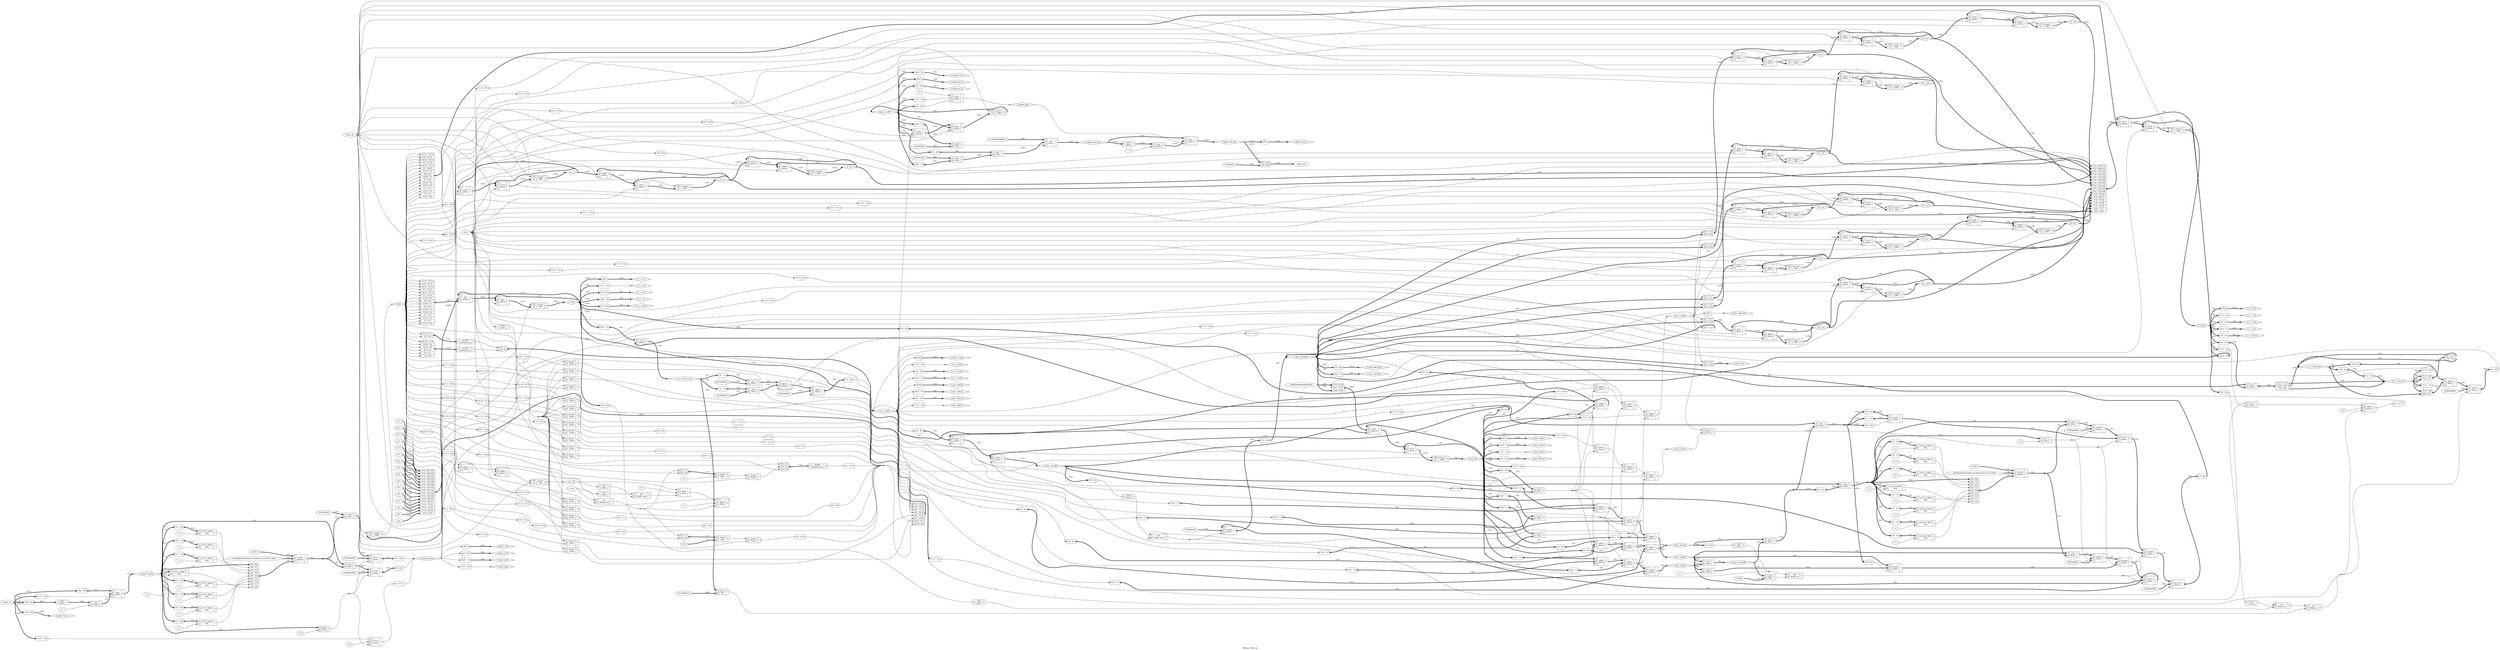 digraph "IIR6sos_18bit_fp" {
label="IIR6sos_18bit_fp";
rankdir="LR";
remincross=true;
n2 [ shape=octagon, label="audio_out", color="black", fontcolor="black" ];
n3 [ shape=octagon, label="audio_in", color="black", fontcolor="black" ];
n4 [ shape=octagon, label="b11", color="black", fontcolor="black" ];
n5 [ shape=octagon, label="b12", color="black", fontcolor="black" ];
n6 [ shape=octagon, label="b13", color="black", fontcolor="black" ];
n7 [ shape=octagon, label="a12", color="black", fontcolor="black" ];
n8 [ shape=octagon, label="a13", color="black", fontcolor="black" ];
n9 [ shape=octagon, label="b21", color="black", fontcolor="black" ];
n10 [ shape=octagon, label="b22", color="black", fontcolor="black" ];
n11 [ shape=octagon, label="b23", color="black", fontcolor="black" ];
n12 [ shape=octagon, label="a22", color="black", fontcolor="black" ];
n13 [ shape=octagon, label="a23", color="black", fontcolor="black" ];
n14 [ shape=octagon, label="b31", color="black", fontcolor="black" ];
n15 [ shape=octagon, label="b32", color="black", fontcolor="black" ];
n16 [ shape=octagon, label="b33", color="black", fontcolor="black" ];
n17 [ shape=octagon, label="a32", color="black", fontcolor="black" ];
n18 [ shape=octagon, label="a33", color="black", fontcolor="black" ];
n19 [ shape=octagon, label="gain", color="black", fontcolor="black" ];
n20 [ shape=octagon, label="state_clk", color="black", fontcolor="black" ];
n21 [ shape=octagon, label="lr_clk", color="black", fontcolor="black" ];
n22 [ shape=octagon, label="reset", color="black", fontcolor="black" ];
n23 [ shape=diamond, label="f_mac_new", color="black", fontcolor="black" ];
n24 [ shape=diamond, label="f_coeff_x_value", color="black", fontcolor="black" ];
n25 [ shape=diamond, label="f_coeff", color="black", fontcolor="black" ];
n26 [ shape=diamond, label="f_mac_old", color="black", fontcolor="black" ];
n27 [ shape=diamond, label="f_value", color="black", fontcolor="black" ];
n28 [ shape=diamond, label="x1_n", color="black", fontcolor="black" ];
n29 [ shape=diamond, label="x2_n", color="black", fontcolor="black" ];
n30 [ shape=diamond, label="x3_n", color="black", fontcolor="black" ];
n31 [ shape=diamond, label="x1_n1", color="black", fontcolor="black" ];
n32 [ shape=diamond, label="x1_n2", color="black", fontcolor="black" ];
n33 [ shape=diamond, label="x2_n1", color="black", fontcolor="black" ];
n34 [ shape=diamond, label="x2_n2", color="black", fontcolor="black" ];
n35 [ shape=diamond, label="x3_n1", color="black", fontcolor="black" ];
n36 [ shape=diamond, label="x3_n2", color="black", fontcolor="black" ];
n37 [ shape=diamond, label="f1_y_n1", color="black", fontcolor="black" ];
n38 [ shape=diamond, label="f1_y_n2", color="black", fontcolor="black" ];
n39 [ shape=diamond, label="f2_y_n1", color="black", fontcolor="black" ];
n40 [ shape=diamond, label="f2_y_n2", color="black", fontcolor="black" ];
n41 [ shape=diamond, label="f3_y_n1", color="black", fontcolor="black" ];
n42 [ shape=diamond, label="f3_y_n2", color="black", fontcolor="black" ];
n43 [ shape=diamond, label="audio_out_int", color="black", fontcolor="black" ];
n44 [ shape=diamond, label="audio_out_FP", color="black", fontcolor="black" ];
n45 [ shape=diamond, label="audio_in_FP", color="black", fontcolor="black" ];
n46 [ shape=diamond, label="f_c_x_v.f2", color="black", fontcolor="black" ];
n47 [ shape=diamond, label="last_clk", color="black", fontcolor="black" ];
n77 [ shape=diamond, label="f_c_x_v.fout", color="black", fontcolor="black" ];
n81 [ shape=diamond, label="f_c_x_v.sout", color="black", fontcolor="black" ];
n83 [ shape=diamond, label="f_c_x_v.mout", color="black", fontcolor="black" ];
n85 [ shape=diamond, label="f_c_x_v.eout", color="black", fontcolor="black" ];
n87 [ shape=diamond, label="f_c_x_v.s1", color="black", fontcolor="black" ];
n89 [ shape=diamond, label="f_c_x_v.s2", color="black", fontcolor="black" ];
n91 [ shape=diamond, label="f_c_x_v.m1", color="black", fontcolor="black" ];
n93 [ shape=diamond, label="f_c_x_v.m2", color="black", fontcolor="black" ];
n95 [ shape=diamond, label="f_c_x_v.e1", color="black", fontcolor="black" ];
n97 [ shape=diamond, label="f_c_x_v.e2", color="black", fontcolor="black" ];
n99 [ shape=diamond, label="f_c_x_v.sum_e1_e2", color="black", fontcolor="black" ];
n101 [ shape=diamond, label="f_c_x_v.mult_out", color="black", fontcolor="black" ];
n145 [ shape=diamond, label="f_c_x_v.mm.b", color="black", fontcolor="black" ];
n147 [ shape=diamond, label="f_c_x_v.mm.a", color="black", fontcolor="black" ];
n150 [ shape=diamond, label="f_input.mout", color="black", fontcolor="black" ];
n151 [ shape=diamond, label="f_input.eout", color="black", fontcolor="black" ];
n154 [ shape=diamond, label="f_mac_add.f1", color="black", fontcolor="black" ];
n155 [ shape=diamond, label="f_input.int_in", color="black", fontcolor="black" ];
n157 [ shape=diamond, label="f_output.abs_int", color="black", fontcolor="black" ];
n158 [ shape=diamond, label="f_input.fp_out", color="black", fontcolor="black" ];
n159 [ shape=diamond, label="f_input.abs_int", color="black", fontcolor="black" ];
n160 [ shape=diamond, label="f_input.sign", color="black", fontcolor="black" ];
n163 [ shape=diamond, label="state", color="black", fontcolor="black" ];
n180 [ shape=diamond, label="f_mac_add.ss", color="black", fontcolor="black" ];
n189 [ shape=diamond, label="f_mac_add.f2", color="black", fontcolor="black" ];
n190 [ shape=diamond, label="f_c_x_v.mm.out", color="black", fontcolor="black" ];
n191 [ shape=diamond, label="f_mac_add.fout", color="black", fontcolor="black" ];
n192 [ shape=diamond, label="f_mac_add.sb", color="black", fontcolor="black" ];
n193 [ shape=diamond, label="f_mac_add.mb", color="black", fontcolor="black" ];
n195 [ shape=diamond, label="f_mac_add.e2", color="black", fontcolor="black" ];
n196 [ shape=diamond, label="f_mac_add.e1", color="black", fontcolor="black" ];
n197 [ shape=diamond, label="f_mac_add.m2", color="black", fontcolor="black" ];
n198 [ shape=diamond, label="f_mac_add.sout", color="black", fontcolor="black" ];
n199 [ shape=diamond, label="f_mac_add.mout", color="black", fontcolor="black" ];
n200 [ shape=diamond, label="f_mac_add.eout", color="black", fontcolor="black" ];
n201 [ shape=diamond, label="f_mac_add.s1", color="black", fontcolor="black" ];
n202 [ shape=diamond, label="f_mac_add.s2", color="black", fontcolor="black" ];
n203 [ shape=diamond, label="f_mac_add.m1", color="black", fontcolor="black" ];
n206 [ shape=diamond, label="f_mac_add.eb", color="black", fontcolor="black" ];
n207 [ shape=diamond, label="f_mac_add.ediff", color="black", fontcolor="black" ];
n208 [ shape=diamond, label="f_mac_add.ms", color="black", fontcolor="black" ];
n209 [ shape=diamond, label="f_mac_add.es", color="black", fontcolor="black" ];
n211 [ shape=diamond, label="f_output.sign", color="black", fontcolor="black" ];
n212 [ shape=diamond, label="f_c_x_v.f1", color="black", fontcolor="black" ];
n213 [ shape=diamond, label="f_output.int_out", color="black", fontcolor="black" ];
n214 [ shape=diamond, label="f_output.fp_in", color="black", fontcolor="black" ];
n215 [ shape=diamond, label="f_output.m_in", color="black", fontcolor="black" ];
n216 [ shape=diamond, label="f_output.e_in", color="black", fontcolor="black" ];
c232 [ shape=record, label="{{<p229> A|<p230> B}|$1659\n$and|{<p231> Y}}" ];
x0 [ shape=record, style=rounded, label="<s0> 3:3 - 0:0 " ];
x0:e -> c232:p230:w [arrowhead=odiamond, arrowtail=odiamond, dir=both, color="black", label=""];
c233 [ shape=record, label="{{<p229> A|<p230> B}|$3\n$logic_and|{<p231> Y}}" ];
c234 [ shape=record, label="{{<p229> A}|$4\n$not|{<p231> Y}}" ];
c235 [ shape=record, label="{{<p229> A}|$5\n$not|{<p231> Y}}" ];
c236 [ shape=record, label="{{<p229> A|<p230> B}|$6\n$logic_and|{<p231> Y}}" ];
c237 [ shape=record, label="{{<p229> A}|$1661\n$not|{<p231> Y}}" ];
c238 [ shape=record, label="{{<p229> A|<p230> B}|$1663\n$and|{<p231> Y}}" ];
x1 [ shape=record, style=rounded, label="<s0> 5:5 - 0:0 " ];
x1:e -> c238:p230:w [arrowhead=odiamond, arrowtail=odiamond, dir=both, color="black", label=""];
c240 [ shape=record, label="{{<p229> A|<p230> B|<p239> S}|$926\n$mux|{<p231> Y}}" ];
x2 [ shape=record, style=rounded, label="<s0> 17:17 - 0:0 " ];
x2:e -> c240:p230:w [arrowhead=odiamond, arrowtail=odiamond, dir=both, color="black", label=""];
c241 [ shape=record, label="{{<p229> A|<p230> B|<p239> S}|$63\n$pmux|{<p231> Y}}" ];
x3 [ shape=record, style=rounded, label="<s15> 17:0 - 287:270 |<s14> 17:0 - 269:252 |<s13> 17:0 - 251:234 |<s12> 17:0 - 233:216 |<s11> 17:0 - 215:198 |<s10> 17:0 - 197:180 |<s9> 17:0 - 179:162 |<s8> 17:0 - 161:144 |<s7> 17:0 - 143:126 |<s6> 17:0 - 125:108 |<s5> 17:0 - 107:90 |<s4> 17:0 - 89:72 |<s3> 17:0 - 71:54 |<s2> 17:0 - 53:36 |<s1> 17:0 - 35:18 |<s0> 17:0 - 17:0 " ];
x3:e -> c241:p230:w [arrowhead=odiamond, arrowtail=odiamond, dir=both, color="black", style="setlinewidth(3)", label="<288>"];
x4 [ shape=record, style=rounded, label="<s15> 11:11 - 15:15 |<s14> 6:6 - 14:14 |<s13> 16:16 - 13:13 |<s12> 3:3 - 12:12 |<s11> 14:14 - 11:11 |<s10> 2:2 - 10:10 |<s9> 13:13 - 9:9 |<s8> 8:8 - 8:8 |<s7> 18:18 - 7:7 |<s6> 5:5 - 6:6 |<s5> 10:10 - 5:5 |<s4> 19:19 - 4:4 |<s3> 1:1 - 3:3 |<s2> 12:12 - 2:2 |<s1> 7:7 - 1:1 |<s0> 17:17 - 0:0 " ];
x4:e -> c241:p239:w [arrowhead=odiamond, arrowtail=odiamond, dir=both, color="black", style="setlinewidth(3)", label="<16>"];
c242 [ shape=record, label="{{<p229> A|<p230> B|<p239> S}|$83\n$mux|{<p231> Y}}" ];
v6 [ label="18'000000000000000000" ];
c243 [ shape=record, label="{{<p229> A|<p230> B|<p239> S}|$93\n$pmux|{<p231> Y}}" ];
x5 [ shape=record, style=rounded, label="<s2> 17:0 - 35:18 |<s1> 0:0 - 17:17 |<s0> 16:0 - 16:0 " ];
x5:e -> c243:p230:w [arrowhead=odiamond, arrowtail=odiamond, dir=both, color="black", style="setlinewidth(3)", label="<36>"];
x7 [ shape=record, style=rounded, label="<s1> 0:0 - 1:1 |<s0> 0:0 - 0:0 " ];
x7:e -> c243:p239:w [arrowhead=odiamond, arrowtail=odiamond, dir=both, color="black", style="setlinewidth(3)", label="<2>"];
c244 [ shape=record, label="{{<p229> A|<p230> B|<p239> S}|$112\n$mux|{<p231> Y}}" ];
c245 [ shape=record, label="{{<p229> A|<p230> B|<p239> S}|$121\n$pmux|{<p231> Y}}" ];
x8 [ shape=record, style=rounded, label="<s16> 17:0 - 287:270 |<s15> 17:0 - 269:252 |<s14> 17:0 - 251:234 |<s13> 17:0 - 233:216 |<s12> 17:0 - 215:198 |<s11> 17:0 - 197:180 |<s10> 17:0 - 179:162 |<s9> 17:0 - 161:144 |<s8> 17:0 - 143:126 |<s7> 17:0 - 125:108 |<s6> 17:0 - 107:90 |<s5> 17:0 - 89:72 |<s4> 17:0 - 71:54 |<s3> 17:0 - 53:36 |<s2> 17:0 - 35:18 |<s1> 0:0 - 17:17 |<s0> 16:0 - 16:0 " ];
x8:e -> c245:p230:w [arrowhead=odiamond, arrowtail=odiamond, dir=both, color="black", style="setlinewidth(3)", label="<288>"];
x9 [ shape=record, style=rounded, label="<s15> 11:11 - 15:15 |<s14> 6:6 - 14:14 |<s13> 16:16 - 13:13 |<s12> 3:3 - 12:12 |<s11> 14:14 - 11:11 |<s10> 2:2 - 10:10 |<s9> 13:13 - 9:9 |<s8> 8:8 - 8:8 |<s7> 18:18 - 7:7 |<s6> 5:5 - 6:6 |<s5> 10:10 - 5:5 |<s4> 19:19 - 4:4 |<s3> 1:1 - 3:3 |<s2> 12:12 - 2:2 |<s1> 7:7 - 1:1 |<s0> 17:17 - 0:0 " ];
x9:e -> c245:p239:w [arrowhead=odiamond, arrowtail=odiamond, dir=both, color="black", style="setlinewidth(3)", label="<16>"];
c246 [ shape=record, label="{{<p229> A|<p230> B|<p239> S}|$141\n$mux|{<p231> Y}}" ];
c247 [ shape=record, label="{{<p229> A|<p230> B|<p239> S}|$167\n$mux|{<p231> Y}}" ];
x10 [ shape=record, style=rounded, label="<s0> 11:11 - 0:0 " ];
x10:e -> c247:p239:w [arrowhead=odiamond, arrowtail=odiamond, dir=both, color="black", label=""];
c248 [ shape=record, label="{{<p229> A|<p230> B|<p239> S}|$170\n$mux|{<p231> Y}}" ];
c249 [ shape=record, label="{{<p229> A|<p230> B|<p239> S}|$191\n$mux|{<p231> Y}}" ];
x11 [ shape=record, style=rounded, label="<s1> 0:0 - 17:17 |<s0> 16:0 - 16:0 " ];
x11:e -> c249:p230:w [arrowhead=odiamond, arrowtail=odiamond, dir=both, color="black", style="setlinewidth(3)", label="<18>"];
x12 [ shape=record, style=rounded, label="<s0> 9:9 - 0:0 " ];
x12:e -> c249:p239:w [arrowhead=odiamond, arrowtail=odiamond, dir=both, color="black", label=""];
c250 [ shape=record, label="{{<p229> A|<p230> B|<p239> S}|$199\n$mux|{<p231> Y}}" ];
c251 [ shape=record, label="{{<p229> A|<p230> B|<p239> S}|$214\n$mux|{<p231> Y}}" ];
x13 [ shape=record, style=rounded, label="<s1> 0:0 - 17:17 |<s0> 16:0 - 16:0 " ];
x13:e -> c251:p230:w [arrowhead=odiamond, arrowtail=odiamond, dir=both, color="black", style="setlinewidth(3)", label="<18>"];
x14 [ shape=record, style=rounded, label="<s0> 15:15 - 0:0 " ];
x14:e -> c251:p239:w [arrowhead=odiamond, arrowtail=odiamond, dir=both, color="black", label=""];
c252 [ shape=record, label="{{<p229> A|<p230> B|<p239> S}|$228\n$mux|{<p231> Y}}" ];
c253 [ shape=record, label="{{<p229> A|<p230> B|<p239> S}|$249\n$mux|{<p231> Y}}" ];
x15 [ shape=record, style=rounded, label="<s0> 9:9 - 0:0 " ];
x15:e -> c253:p239:w [arrowhead=odiamond, arrowtail=odiamond, dir=both, color="black", label=""];
c254 [ shape=record, label="{{<p229> A|<p230> B|<p239> S}|$257\n$mux|{<p231> Y}}" ];
c255 [ shape=record, label="{{<p229> A|<p230> B|<p239> S}|$278\n$mux|{<p231> Y}}" ];
x16 [ shape=record, style=rounded, label="<s0> 9:9 - 0:0 " ];
x16:e -> c255:p239:w [arrowhead=odiamond, arrowtail=odiamond, dir=both, color="black", label=""];
c256 [ shape=record, label="{{<p229> A|<p230> B|<p239> S}|$286\n$mux|{<p231> Y}}" ];
c257 [ shape=record, label="{{<p229> A|<p230> B|<p239> S}|$301\n$mux|{<p231> Y}}" ];
x17 [ shape=record, style=rounded, label="<s0> 15:15 - 0:0 " ];
x17:e -> c257:p239:w [arrowhead=odiamond, arrowtail=odiamond, dir=both, color="black", label=""];
c258 [ shape=record, label="{{<p229> A|<p230> B|<p239> S}|$315\n$mux|{<p231> Y}}" ];
c259 [ shape=record, label="{{<p229> A|<p230> B|<p239> S}|$330\n$mux|{<p231> Y}}" ];
x18 [ shape=record, style=rounded, label="<s0> 15:15 - 0:0 " ];
x18:e -> c259:p239:w [arrowhead=odiamond, arrowtail=odiamond, dir=both, color="black", label=""];
c260 [ shape=record, label="{{<p229> A|<p230> B|<p239> S}|$344\n$mux|{<p231> Y}}" ];
c261 [ shape=record, label="{{<p229> A|<p230> B|<p239> S}|$353\n$mux|{<p231> Y}}" ];
x19 [ shape=record, style=rounded, label="<s0> 17:17 - 0:0 " ];
x19:e -> c261:p239:w [arrowhead=odiamond, arrowtail=odiamond, dir=both, color="black", label=""];
c262 [ shape=record, label="{{<p229> A|<p230> B|<p239> S}|$373\n$mux|{<p231> Y}}" ];
c263 [ shape=record, label="{{<p229> A|<p230> B|<p239> S}|$382\n$mux|{<p231> Y}}" ];
x20 [ shape=record, style=rounded, label="<s0> 17:17 - 0:0 " ];
x20:e -> c263:p239:w [arrowhead=odiamond, arrowtail=odiamond, dir=both, color="black", label=""];
c264 [ shape=record, label="{{<p229> A|<p230> B|<p239> S}|$402\n$mux|{<p231> Y}}" ];
c265 [ shape=record, label="{{<p229> A|<p230> B|<p239> S}|$423\n$mux|{<p231> Y}}" ];
x21 [ shape=record, style=rounded, label="<s1> 0:0 - 17:17 |<s0> 16:0 - 16:0 " ];
x21:e -> c265:p230:w [arrowhead=odiamond, arrowtail=odiamond, dir=both, color="black", style="setlinewidth(3)", label="<18>"];
x22 [ shape=record, style=rounded, label="<s0> 9:9 - 0:0 " ];
x22:e -> c265:p239:w [arrowhead=odiamond, arrowtail=odiamond, dir=both, color="black", label=""];
c266 [ shape=record, label="{{<p229> A|<p230> B|<p239> S}|$431\n$mux|{<p231> Y}}" ];
c267 [ shape=record, label="{{<p229> A|<p230> B|<p239> S}|$452\n$mux|{<p231> Y}}" ];
x23 [ shape=record, style=rounded, label="<s0> 9:9 - 0:0 " ];
x23:e -> c267:p239:w [arrowhead=odiamond, arrowtail=odiamond, dir=both, color="black", label=""];
c268 [ shape=record, label="{{<p229> A|<p230> B|<p239> S}|$460\n$mux|{<p231> Y}}" ];
c269 [ shape=record, label="{{<p229> A|<p230> B|<p239> S}|$475\n$mux|{<p231> Y}}" ];
x24 [ shape=record, style=rounded, label="<s1> 0:0 - 17:17 |<s0> 16:0 - 16:0 " ];
x24:e -> c269:p230:w [arrowhead=odiamond, arrowtail=odiamond, dir=both, color="black", style="setlinewidth(3)", label="<18>"];
x25 [ shape=record, style=rounded, label="<s0> 15:15 - 0:0 " ];
x25:e -> c269:p239:w [arrowhead=odiamond, arrowtail=odiamond, dir=both, color="black", label=""];
c270 [ shape=record, label="{{<p229> A|<p230> B|<p239> S}|$489\n$mux|{<p231> Y}}" ];
c271 [ shape=record, label="{{<p229> A|<p230> B|<p239> S}|$504\n$mux|{<p231> Y}}" ];
x26 [ shape=record, style=rounded, label="<s0> 15:15 - 0:0 " ];
x26:e -> c271:p239:w [arrowhead=odiamond, arrowtail=odiamond, dir=both, color="black", label=""];
c272 [ shape=record, label="{{<p229> A|<p230> B|<p239> S}|$518\n$mux|{<p231> Y}}" ];
c273 [ shape=record, label="{{<p229> A|<p230> B|<p239> S}|$527\n$mux|{<p231> Y}}" ];
x27 [ shape=record, style=rounded, label="<s1> 0:0 - 17:17 |<s0> 16:0 - 16:0 " ];
x27:e -> c273:p230:w [arrowhead=odiamond, arrowtail=odiamond, dir=both, color="black", style="setlinewidth(3)", label="<18>"];
x28 [ shape=record, style=rounded, label="<s0> 17:17 - 0:0 " ];
x28:e -> c273:p239:w [arrowhead=odiamond, arrowtail=odiamond, dir=both, color="black", label=""];
c274 [ shape=record, label="{{<p229> A|<p230> B|<p239> S}|$547\n$mux|{<p231> Y}}" ];
c275 [ shape=record, label="{{<p229> A|<p230> B|<p239> S}|$556\n$mux|{<p231> Y}}" ];
x29 [ shape=record, style=rounded, label="<s0> 17:17 - 0:0 " ];
x29:e -> c275:p239:w [arrowhead=odiamond, arrowtail=odiamond, dir=both, color="black", label=""];
c276 [ shape=record, label="{{<p229> A|<p230> B|<p239> S}|$576\n$mux|{<p231> Y}}" ];
c277 [ shape=record, label="{{<p229> A|<p230> B|<p239> S}|$584\n$mux|{<p231> Y}}" ];
x30 [ shape=record, style=rounded, label="<s0> 4:4 - 0:0 " ];
x30:e -> c277:p239:w [arrowhead=odiamond, arrowtail=odiamond, dir=both, color="black", label=""];
c278 [ shape=record, label="{{<p229> A|<p230> B|<p239> S}|$605\n$mux|{<p231> Y}}" ];
c279 [ shape=record, label="{{<p229> A|<p230> B}|$7\n$add|{<p231> Y}}" ];
x31 [ shape=record, style=rounded, label="<s0> 16:9 - 7:0 " ];
x31:e -> c279:p229:w [arrowhead=odiamond, arrowtail=odiamond, dir=both, color="black", style="setlinewidth(3)", label="<8>"];
x32 [ shape=record, style=rounded, label="<s0> 16:9 - 7:0 " ];
x32:e -> c279:p230:w [arrowhead=odiamond, arrowtail=odiamond, dir=both, color="black", style="setlinewidth(3)", label="<8>"];
c280 [ shape=record, label="{{<p229> A|<p230> B}|$14\n$xor|{<p231> Y}}" ];
x33 [ shape=record, style=rounded, label="<s0> 17:17 - 0:0 " ];
x33:e -> c280:p229:w [arrowhead=odiamond, arrowtail=odiamond, dir=both, color="black", label=""];
x34 [ shape=record, style=rounded, label="<s0> 17:17 - 0:0 " ];
x34:e -> c280:p230:w [arrowhead=odiamond, arrowtail=odiamond, dir=both, color="black", label=""];
v35 [ label="1'1" ];
c281 [ shape=record, label="{{<p229> A|<p230> B|<p239> S}|$639\n$mux|{<p231> Y}}" ];
v36 [ label="1'0" ];
c282 [ shape=record, label="{{<p229> A|<p230> B|<p239> S}|$642\n$mux|{<p231> Y}}" ];
c283 [ shape=record, label="{{<p229> A|<p230> B|<p239> S}|$644\n$mux|{<p231> Y}}" ];
x37 [ shape=record, style=rounded, label="<s0> 0:0 - 0:0 " ];
x37:e -> c283:p239:w [arrowhead=odiamond, arrowtail=odiamond, dir=both, color="black", label=""];
c284 [ shape=record, label="{{<p229> A|<p230> B|<p239> S}|$666\n$mux|{<p231> Y}}" ];
c285 [ shape=record, label="{{<p229> A}|$10\n$not|{<p231> Y}}" ];
x38 [ shape=record, style=rounded, label="<s0> 8:8 - 0:0 " ];
x38:e -> c285:p229:w [arrowhead=odiamond, arrowtail=odiamond, dir=both, color="black", label=""];
c286 [ shape=record, label="{{<p229> A|<p230> B}|$1667\n$and|{<p231> Y}}" ];
x39 [ shape=record, style=rounded, label="<s0> 6:6 - 0:0 " ];
x39:e -> c286:p230:w [arrowhead=odiamond, arrowtail=odiamond, dir=both, color="black", label=""];
v41 [ label="8'10000000" ];
c287 [ shape=record, label="{{<p229> A|<p230> B}|$16\n$sub|{<p231> Y}}" ];
x40 [ shape=record, style=rounded, label="<s0> 7:0 - 7:0 " ];
x40:e -> c287:p229:w [arrowhead=odiamond, arrowtail=odiamond, dir=both, color="black", style="setlinewidth(3)", label="<8>"];
c288 [ shape=record, label="{{<p229> A|<p230> B|<p239> S}|$918\n$mux|{<p231> Y}}" ];
x42 [ shape=record, style=rounded, label="<s0> 8:0 - 8:0 " ];
x42:e -> c288:p230:w [arrowhead=odiamond, arrowtail=odiamond, dir=both, color="black", style="setlinewidth(3)", label="<9>"];
c289 [ shape=record, label="{{<p229> A|<p230> B}|$1671\n$and|{<p231> Y}}" ];
x43 [ shape=record, style=rounded, label="<s0> 7:7 - 0:0 " ];
x43:e -> c289:p230:w [arrowhead=odiamond, arrowtail=odiamond, dir=both, color="black", label=""];
c290 [ shape=record, label="{{<p229> A|<p230> B}|$22\n$gt|{<p231> Y}}" ];
x44 [ shape=record, style=rounded, label="<s0> 8:0 - 8:0 " ];
x44:e -> c290:p229:w [arrowhead=odiamond, arrowtail=odiamond, dir=both, color="black", style="setlinewidth(3)", label="<9>"];
x45 [ shape=record, style=rounded, label="<s0> 8:0 - 8:0 " ];
x45:e -> c290:p230:w [arrowhead=odiamond, arrowtail=odiamond, dir=both, color="black", style="setlinewidth(3)", label="<9>"];
c291 [ shape=record, label="{{<p229> A|<p230> B|<p239> S}|$910\n$mux|{<p231> Y}}" ];
x46 [ shape=record, style=rounded, label="<s0> 16:9 - 7:0 " ];
x46:e -> c291:p230:w [arrowhead=odiamond, arrowtail=odiamond, dir=both, color="black", style="setlinewidth(3)", label="<8>"];
c292 [ shape=record, label="{{<p229> A|<p230> B}|$1675\n$and|{<p231> Y}}" ];
x47 [ shape=record, style=rounded, label="<s0> 8:8 - 0:0 " ];
x47:e -> c292:p230:w [arrowhead=odiamond, arrowtail=odiamond, dir=both, color="black", label=""];
c293 [ shape=record, label="{{<p229> A|<p230> B}|$11\n$logic_or|{<p231> Y}}" ];
c294 [ shape=record, label="{{<p229> A|<p230> B}|$18\n$mul|{<p231> Y}}" ];
x48 [ shape=record, style=rounded, label="<s0> 8:0 - 8:0 " ];
x48:e -> c294:p229:w [arrowhead=odiamond, arrowtail=odiamond, dir=both, color="black", style="setlinewidth(3)", label="<9>"];
x49 [ shape=record, style=rounded, label="<s0> 8:0 - 8:0 " ];
x49:e -> c294:p230:w [arrowhead=odiamond, arrowtail=odiamond, dir=both, color="black", style="setlinewidth(3)", label="<9>"];
x50 [ shape=record, style=rounded, label="<s2> 17:17 - 17:17 |<s1> 16:8 - 16:8 |<s0> 7:0 - 7:0 " ];
c294:p231:e -> x50:w [arrowhead=odiamond, arrowtail=odiamond, dir=both, color="black", style="setlinewidth(3)", label="<18>"];
c295 [ shape=record, label="{{<p229> A|<p230> B|<p239> S}|$902\n$mux|{<p231> Y}}" ];
x51 [ shape=record, style=rounded, label="<s0> 17:17 - 0:0 " ];
x51:e -> c295:p230:w [arrowhead=odiamond, arrowtail=odiamond, dir=both, color="black", label=""];
v53 [ label="1'1" ];
c296 [ shape=record, label="{{<p229> A|<p230> B}|$1537_CMP0\n$eq|{<p231> Y}}" ];
x52 [ shape=record, style=rounded, label="<s0> 8:7 - 1:0 " ];
x52:e -> c296:p229:w [arrowhead=odiamond, arrowtail=odiamond, dir=both, color="black", style="setlinewidth(3)", label="<2>"];
v55 [ label="1'1" ];
c297 [ shape=record, label="{{<p229> A|<p230> B}|$1536_CMP0\n$eq|{<p231> Y}}" ];
x54 [ shape=record, style=rounded, label="<s0> 8:6 - 2:0 " ];
x54:e -> c297:p229:w [arrowhead=odiamond, arrowtail=odiamond, dir=both, color="black", style="setlinewidth(3)", label="<3>"];
c298 [ shape=record, label="{{<p229> A|<p230> B}|$1679\n$and|{<p231> Y}}" ];
x56 [ shape=record, style=rounded, label="<s0> 10:10 - 0:0 " ];
x56:e -> c298:p230:w [arrowhead=odiamond, arrowtail=odiamond, dir=both, color="black", label=""];
v58 [ label="1'1" ];
c299 [ shape=record, label="{{<p229> A|<p230> B}|$1535_CMP0\n$eq|{<p231> Y}}" ];
x57 [ shape=record, style=rounded, label="<s0> 8:5 - 3:0 " ];
x57:e -> c299:p229:w [arrowhead=odiamond, arrowtail=odiamond, dir=both, color="black", style="setlinewidth(3)", label="<4>"];
v60 [ label="1'1" ];
c300 [ shape=record, label="{{<p229> A|<p230> B}|$1534_CMP0\n$eq|{<p231> Y}}" ];
x59 [ shape=record, style=rounded, label="<s0> 8:4 - 4:0 " ];
x59:e -> c300:p229:w [arrowhead=odiamond, arrowtail=odiamond, dir=both, color="black", style="setlinewidth(3)", label="<5>"];
v61 [ label="1'1" ];
c301 [ shape=record, label="{{<p229> A|<p230> B}|$1530_CMP0\n$eq|{<p231> Y}}" ];
v62 [ label="4'1001" ];
v63 [ label="36'000000010010001101000101011001111000" ];
c302 [ shape=record, label="{{<p229> A|<p230> B|<p239> S}|$1529\n$pmux|{<p231> Y}}" ];
x64 [ shape=record, style=rounded, label="<s8> 8:8 - 8:8 |<s7> 0:0 - 7:7 |<s6> 0:0 - 6:6 |<s5> 0:0 - 5:5 |<s4> 0:0 - 4:4 |<s3> 0:0 - 3:3 |<s2> 0:0 - 2:2 |<s1> 0:0 - 1:1 |<s0> 0:0 - 0:0 " ];
x64:e -> c302:p239:w [arrowhead=odiamond, arrowtail=odiamond, dir=both, color="black", style="setlinewidth(3)", label="<9>"];
v66 [ label="1'0" ];
c303 [ shape=record, label="{{<p229> A|<p230> B}|$1681\n$eq|{<p231> Y}}" ];
x65 [ shape=record, style=rounded, label="<s1> 0:0 - 1:1 |<s0> 0:0 - 0:0 " ];
x65:e -> c303:p229:w [arrowhead=odiamond, arrowtail=odiamond, dir=both, color="black", style="setlinewidth(3)", label="<2>"];
v68 [ label="1'1" ];
c304 [ shape=record, label="{{<p229> A|<p230> B}|$1532_CMP0\n$eq|{<p231> Y}}" ];
x67 [ shape=record, style=rounded, label="<s0> 8:2 - 6:0 " ];
x67:e -> c304:p229:w [arrowhead=odiamond, arrowtail=odiamond, dir=both, color="black", style="setlinewidth(3)", label="<7>"];
v70 [ label="1'1" ];
c305 [ shape=record, label="{{<p229> A|<p230> B}|$1531_CMP0\n$eq|{<p231> Y}}" ];
x69 [ shape=record, style=rounded, label="<s0> 8:1 - 7:0 " ];
x69:e -> c305:p229:w [arrowhead=odiamond, arrowtail=odiamond, dir=both, color="black", style="setlinewidth(3)", label="<8>"];
v72 [ label="1'1" ];
c306 [ shape=record, label="{{<p229> A|<p230> B}|$1533_CMP0\n$eq|{<p231> Y}}" ];
x71 [ shape=record, style=rounded, label="<s0> 8:3 - 5:0 " ];
x71:e -> c306:p229:w [arrowhead=odiamond, arrowtail=odiamond, dir=both, color="black", style="setlinewidth(3)", label="<6>"];
c307 [ shape=record, label="{{<p229> A|<p230> B|<p239> S}|$1446\n$mux|{<p231> Y}}" ];
x73 [ shape=record, style=rounded, label="<s0> 9:9 - 0:0 " ];
x73:e -> c307:p239:w [arrowhead=odiamond, arrowtail=odiamond, dir=both, color="black", label=""];
c308 [ shape=record, label="{{<p229> A|<p230> B|<p239> S}|$1422\n$mux|{<p231> Y}}" ];
x74 [ shape=record, style=rounded, label="<s0> 8:0 - 8:0 " ];
x74:e -> c308:p229:w [arrowhead=odiamond, arrowtail=odiamond, dir=both, color="black", style="setlinewidth(3)", label="<9>"];
x75 [ shape=record, style=rounded, label="<s0> 9:1 - 8:0 " ];
x75:e -> c308:p230:w [arrowhead=odiamond, arrowtail=odiamond, dir=both, color="black", style="setlinewidth(3)", label="<9>"];
x76 [ shape=record, style=rounded, label="<s0> 9:9 - 0:0 " ];
x76:e -> c308:p239:w [arrowhead=odiamond, arrowtail=odiamond, dir=both, color="black", label=""];
c309 [ shape=record, label="{{<p229> A}|$9\n$not|{<p231> Y}}" ];
x77 [ shape=record, style=rounded, label="<s0> 8:8 - 0:0 " ];
x77:e -> c309:p229:w [arrowhead=odiamond, arrowtail=odiamond, dir=both, color="black", label=""];
c310 [ shape=record, label="{{<p229> A|<p230> B|<p239> S}|$1400\n$mux|{<p231> Y}}" ];
c311 [ shape=record, label="{{<p229> A|<p230> B|<p239> S}|$1377\n$mux|{<p231> Y}}" ];
v78 [ label="8'10000010" ];
c312 [ shape=record, label="{{<p229> A|<p230> B}|$12\n$lt|{<p231> Y}}" ];
v79 [ label="8'00000000" ];
c313 [ shape=record, label="{{<p229> A|<p230> B|<p239> S}|$1515\n$mux|{<p231> Y}}" ];
v80 [ label="9'000000000" ];
c314 [ shape=record, label="{{<p229> A|<p230> B|<p239> S}|$1491\n$mux|{<p231> Y}}" ];
c315 [ shape=record, label="{{<p229> A}|$1686\n$reduce_or|{<p231> Y}}" ];
x81 [ shape=record, style=rounded, label="<s2> 4:4 - 2:2 |<s1> 0:0 - 1:1 |<s0> 0:0 - 0:0 " ];
x81:e -> c315:p229:w [arrowhead=odiamond, arrowtail=odiamond, dir=both, color="black", style="setlinewidth(3)", label="<3>"];
x82 [ shape=record, style=rounded, label="<s0> 0:0 - 19:19 " ];
c315:p231:e -> x82:w [arrowhead=odiamond, arrowtail=odiamond, dir=both, color="black", label=""];
v84 [ label="8'10000001" ];
c316 [ shape=record, label="{{<p229> A|<p230> B}|$17\n$sub|{<p231> Y}}" ];
x83 [ shape=record, style=rounded, label="<s0> 7:0 - 7:0 " ];
x83:e -> c316:p229:w [arrowhead=odiamond, arrowtail=odiamond, dir=both, color="black", style="setlinewidth(3)", label="<8>"];
c317 [ shape=record, label="{{<p229> A|<p230> B}|$1683\n$and|{<p231> Y}}" ];
x85 [ shape=record, style=rounded, label="<s0> 0:0 - 0:0 " ];
x85:e -> c317:p230:w [arrowhead=odiamond, arrowtail=odiamond, dir=both, color="black", label=""];
v86 [ label="9'000000000" ];
c318 [ shape=record, label="{{<p229> A|<p230> B|<p239> S}|$797\n$mux|{<p231> Y}}" ];
x87 [ shape=record, style=rounded, label="<s0> 8:0 - 8:0 " ];
c318:p231:e -> x87:w [arrowhead=odiamond, arrowtail=odiamond, dir=both, color="black", style="setlinewidth(3)", label="<9>"];
c319 [ shape=record, label="{{<p229> A|<p230> B|<p239> S}|$897\n$mux|{<p231> Y}}" ];
x88 [ shape=record, style=rounded, label="<s0> 8:0 - 8:0 " ];
x88:e -> c319:p230:w [arrowhead=odiamond, arrowtail=odiamond, dir=both, color="black", style="setlinewidth(3)", label="<9>"];
c320 [ shape=record, label="{{<p229> A|<p230> B}|$13\n$logic_or|{<p231> Y}}" ];
c321 [ shape=record, label="{{<p229> A}|$26\n$not|{<p231> Y}}" ];
x89 [ shape=record, style=rounded, label="<s0> 8:8 - 0:0 " ];
x89:e -> c321:p229:w [arrowhead=odiamond, arrowtail=odiamond, dir=both, color="black", label=""];
c322 [ shape=record, label="{{<p229> A|<p230> B}|$23\n$sub|{<p231> Y}}" ];
c326 [ shape=record, label="{{<p323> CLK|<p324> D}|$1601\n$dff|{<p325> Q}}" ];
x90 [ shape=record, style=rounded, label="<s7> 0:0 - 19:19 |<s6> 0:0 - 18:18 |<s5> 0:0 - 17:17 |<s4> 0:0 - 16:16 |<s3> 0:0 - 15:15 |<s2> 0:0 - 14:14 |<s1> 12:0 - 13:1 |<s0> 19:19 - 0:0 " ];
x90:e -> c326:p324:w [arrowhead=odiamond, arrowtail=odiamond, dir=both, color="black", style="setlinewidth(3)", label="<20>"];
c327 [ shape=record, label="{{<p229> A|<p230> B|<p239> S}|$890\n$mux|{<p231> Y}}" ];
x91 [ shape=record, style=rounded, label="<s0> 16:9 - 7:0 " ];
x91:e -> c327:p230:w [arrowhead=odiamond, arrowtail=odiamond, dir=both, color="black", style="setlinewidth(3)", label="<8>"];
c328 [ shape=record, label="{{<p229> A|<p230> B|<p239> S}|$883\n$mux|{<p231> Y}}" ];
x92 [ shape=record, style=rounded, label="<s0> 17:17 - 0:0 " ];
x92:e -> c328:p230:w [arrowhead=odiamond, arrowtail=odiamond, dir=both, color="black", label=""];
c329 [ shape=record, label="{{<p229> A|<p230> B}|$1607\n$and|{<p231> Y}}" ];
x93 [ shape=record, style=rounded, label="<s0> 19:19 - 0:0 " ];
x93:e -> c329:p230:w [arrowhead=odiamond, arrowtail=odiamond, dir=both, color="black", label=""];
x94 [ shape=record, style=rounded, label="<s0> 0:0 - 0:0 " ];
c329:p231:e -> x94:w [arrowhead=odiamond, arrowtail=odiamond, dir=both, color="black", label=""];
v95 [ label="8'00000000" ];
c330 [ shape=record, label="{{<p229> A|<p230> B|<p239> S}|$802\n$mux|{<p231> Y}}" ];
x96 [ shape=record, style=rounded, label="<s0> 7:0 - 16:9 " ];
c330:p231:e -> x96:w [arrowhead=odiamond, arrowtail=odiamond, dir=both, color="black", style="setlinewidth(3)", label="<8>"];
v97 [ label="1'0" ];
c331 [ shape=record, label="{{<p229> A|<p230> B|<p239> S}|$807\n$mux|{<p231> Y}}" ];
x98 [ shape=record, style=rounded, label="<s0> 0:0 - 17:17 " ];
c331:p231:e -> x98:w [arrowhead=odiamond, arrowtail=odiamond, dir=both, color="black", label=""];
v99 [ label="4'1000" ];
c332 [ shape=record, label="{{<p229> A|<p230> B}|$29\n$gt|{<p231> Y}}" ];
c333 [ shape=record, label="{{<p229> A|<p230> B|<p239> S}|$810\n$mux|{<p231> Y}}" ];
x100 [ shape=record, style=rounded, label="<s0> 17:17 - 0:0 " ];
x100:e -> c333:p239:w [arrowhead=odiamond, arrowtail=odiamond, dir=both, color="black", label=""];
c334 [ shape=record, label="{{<p229> A|<p230> B|<p239> S}|$816\n$mux|{<p231> Y}}" ];
x101 [ shape=record, style=rounded, label="<s0> 16:8 - 8:0 " ];
x101:e -> c334:p229:w [arrowhead=odiamond, arrowtail=odiamond, dir=both, color="black", style="setlinewidth(3)", label="<9>"];
x102 [ shape=record, style=rounded, label="<s1> 17:17 - 8:8 |<s0> 16:9 - 7:0 " ];
x102:e -> c334:p230:w [arrowhead=odiamond, arrowtail=odiamond, dir=both, color="black", style="setlinewidth(3)", label="<9>"];
x103 [ shape=record, style=rounded, label="<s0> 17:17 - 0:0 " ];
x103:e -> c334:p239:w [arrowhead=odiamond, arrowtail=odiamond, dir=both, color="black", label=""];
c335 [ shape=record, label="{{<p229> A|<p230> B|<p239> S}|$876\n$mux|{<p231> Y}}" ];
x104 [ shape=record, style=rounded, label="<s0> 8:0 - 8:0 " ];
x104:e -> c335:p230:w [arrowhead=odiamond, arrowtail=odiamond, dir=both, color="black", style="setlinewidth(3)", label="<9>"];
c336 [ shape=record, label="{{<p229> A|<p230> B}|$1615\n$and|{<p231> Y}}" ];
x105 [ shape=record, style=rounded, label="<s0> 16:16 - 0:0 " ];
x105:e -> c336:p230:w [arrowhead=odiamond, arrowtail=odiamond, dir=both, color="black", label=""];
x106 [ shape=record, style=rounded, label="<s0> 0:0 - 2:2 " ];
c336:p231:e -> x106:w [arrowhead=odiamond, arrowtail=odiamond, dir=both, color="black", label=""];
c337 [ shape=record, label="{{<p229> A|<p230> B}|$21\n$gt|{<p231> Y}}" ];
x107 [ shape=record, style=rounded, label="<s0> 16:9 - 7:0 " ];
x107:e -> c337:p229:w [arrowhead=odiamond, arrowtail=odiamond, dir=both, color="black", style="setlinewidth(3)", label="<8>"];
x108 [ shape=record, style=rounded, label="<s0> 16:9 - 7:0 " ];
x108:e -> c337:p230:w [arrowhead=odiamond, arrowtail=odiamond, dir=both, color="black", style="setlinewidth(3)", label="<8>"];
c338 [ shape=record, label="{{<p229> A|<p230> B|<p239> S}|$869\n$mux|{<p231> Y}}" ];
x109 [ shape=record, style=rounded, label="<s0> 16:9 - 7:0 " ];
x109:e -> c338:p230:w [arrowhead=odiamond, arrowtail=odiamond, dir=both, color="black", style="setlinewidth(3)", label="<8>"];
c339 [ shape=record, label="{{<p229> A}|$40\n$not|{<p231> Y}}" ];
x110 [ shape=record, style=rounded, label="<s0> 14:6 - 8:0 " ];
x110:e -> c339:p229:w [arrowhead=odiamond, arrowtail=odiamond, dir=both, color="black", style="setlinewidth(3)", label="<9>"];
v111 [ label="1'1" ];
c340 [ shape=record, label="{{<p229> A|<p230> B}|$41\n$add|{<p231> Y}}" ];
c341 [ shape=record, label="{{<p229> A|<p230> B|<p239> S}|$42\n$mux|{<p231> Y}}" ];
x112 [ shape=record, style=rounded, label="<s0> 14:6 - 8:0 " ];
x112:e -> c341:p229:w [arrowhead=odiamond, arrowtail=odiamond, dir=both, color="black", style="setlinewidth(3)", label="<9>"];
x113 [ shape=record, style=rounded, label="<s0> 15:15 - 0:0 " ];
x113:e -> c341:p239:w [arrowhead=odiamond, arrowtail=odiamond, dir=both, color="black", label=""];
v114 [ label="8'00000000" ];
c342 [ shape=record, label="{{<p229> A|<p230> B|<p239> S}|$1204\n$mux|{<p231> Y}}" ];
x115 [ shape=record, style=rounded, label="<s0> 7:0 - 16:9 " ];
c342:p231:e -> x115:w [arrowhead=odiamond, arrowtail=odiamond, dir=both, color="black", style="setlinewidth(3)", label="<8>"];
v116 [ label="1'0" ];
c343 [ shape=record, label="{{<p229> A|<p230> B}|$44\n$eq|{<p231> Y}}" ];
c344 [ shape=record, label="{{<p229> A|<p230> B}|$45\n$shl|{<p231> Y}}" ];
c345 [ shape=record, label="{{<p229> A|<p230> B|<p239> S}|$1289\n$mux|{<p231> Y}}" ];
v117 [ label="8'10001001" ];
c346 [ shape=record, label="{{<p229> A|<p230> B}|$46\n$sub|{<p231> Y}}" ];
c347 [ shape=record, label="{{<p229> A|<p230> B|<p239> S}|$993\n$mux|{<p231> Y}}" ];
x118 [ shape=record, style=rounded, label="<s0> 8:0 - 8:0 " ];
x118:e -> c347:p229:w [arrowhead=odiamond, arrowtail=odiamond, dir=both, color="black", style="setlinewidth(3)", label="<9>"];
x119 [ shape=record, style=rounded, label="<s0> 8:0 - 8:0 " ];
x119:e -> c347:p230:w [arrowhead=odiamond, arrowtail=odiamond, dir=both, color="black", style="setlinewidth(3)", label="<9>"];
c348 [ shape=record, label="{{<p229> A|<p230> B|<p239> S}|$1311\n$mux|{<p231> Y}}" ];
c349 [ shape=record, label="{{<p229> A|<p230> B|<p239> S}|$984\n$mux|{<p231> Y}}" ];
x120 [ shape=record, style=rounded, label="<s0> 16:9 - 7:0 " ];
x120:e -> c349:p229:w [arrowhead=odiamond, arrowtail=odiamond, dir=both, color="black", style="setlinewidth(3)", label="<8>"];
x121 [ shape=record, style=rounded, label="<s0> 16:9 - 7:0 " ];
x121:e -> c349:p230:w [arrowhead=odiamond, arrowtail=odiamond, dir=both, color="black", style="setlinewidth(3)", label="<8>"];
v122 [ label="9'000000000" ];
c350 [ shape=record, label="{{<p229> A|<p230> B|<p239> S}|$1183\n$mux|{<p231> Y}}" ];
x123 [ shape=record, style=rounded, label="<s0> 8:0 - 8:0 " ];
c350:p231:e -> x123:w [arrowhead=odiamond, arrowtail=odiamond, dir=both, color="black", style="setlinewidth(3)", label="<9>"];
c351 [ shape=record, label="{{<p229> A}|$1576\n$reduce_or|{<p231> Y}}" ];
x124 [ shape=record, style=rounded, label="<s1> 11:10 - 2:1 |<s0> 2:2 - 0:0 " ];
x124:e -> c351:p229:w [arrowhead=odiamond, arrowtail=odiamond, dir=both, color="black", style="setlinewidth(3)", label="<3>"];
c352 [ shape=record, label="{{<p229> A|<p230> B|<p239> S}|$957\n$mux|{<p231> Y}}" ];
x125 [ shape=record, style=rounded, label="<s0> 16:9 - 7:0 " ];
x125:e -> c352:p229:w [arrowhead=odiamond, arrowtail=odiamond, dir=both, color="black", style="setlinewidth(3)", label="<8>"];
x126 [ shape=record, style=rounded, label="<s0> 16:9 - 7:0 " ];
x126:e -> c352:p230:w [arrowhead=odiamond, arrowtail=odiamond, dir=both, color="black", style="setlinewidth(3)", label="<8>"];
v127 [ label="8'00000000" ];
c353 [ shape=record, label="{{<p229> A|<p230> B|<p239> S}|$727\n$mux|{<p231> Y}}" ];
x128 [ shape=record, style=rounded, label="<s0> 7:0 - 16:9 " ];
c353:p231:e -> x128:w [arrowhead=odiamond, arrowtail=odiamond, dir=both, color="black", style="setlinewidth(3)", label="<8>"];
c354 [ shape=record, label="{{<p229> A|<p230> B|<p239> S}|$948\n$mux|{<p231> Y}}" ];
x129 [ shape=record, style=rounded, label="<s0> 17:17 - 0:0 " ];
x129:e -> c354:p229:w [arrowhead=odiamond, arrowtail=odiamond, dir=both, color="black", label=""];
x130 [ shape=record, style=rounded, label="<s0> 17:17 - 0:0 " ];
x130:e -> c354:p230:w [arrowhead=odiamond, arrowtail=odiamond, dir=both, color="black", label=""];
c355 [ shape=record, label="{{<p229> A|<p230> B|<p239> S}|$975\n$mux|{<p231> Y}}" ];
x131 [ shape=record, style=rounded, label="<s0> 17:17 - 0:0 " ];
x131:e -> c355:p229:w [arrowhead=odiamond, arrowtail=odiamond, dir=both, color="black", label=""];
x132 [ shape=record, style=rounded, label="<s0> 17:17 - 0:0 " ];
x132:e -> c355:p230:w [arrowhead=odiamond, arrowtail=odiamond, dir=both, color="black", label=""];
c356 [ shape=record, label="{{<p229> A|<p230> B|<p239> S}|$934\n$mux|{<p231> Y}}" ];
x133 [ shape=record, style=rounded, label="<s0> 16:9 - 7:0 " ];
x133:e -> c356:p230:w [arrowhead=odiamond, arrowtail=odiamond, dir=both, color="black", style="setlinewidth(3)", label="<8>"];
c357 [ shape=record, label="{{<p229> A|<p230> B|<p239> S}|$966\n$mux|{<p231> Y}}" ];
x134 [ shape=record, style=rounded, label="<s0> 8:0 - 8:0 " ];
x134:e -> c357:p229:w [arrowhead=odiamond, arrowtail=odiamond, dir=both, color="black", style="setlinewidth(3)", label="<9>"];
x135 [ shape=record, style=rounded, label="<s0> 8:0 - 8:0 " ];
x135:e -> c357:p230:w [arrowhead=odiamond, arrowtail=odiamond, dir=both, color="black", style="setlinewidth(3)", label="<9>"];
c358 [ shape=record, label="{{<p229> A}|$1574\n$reduce_or|{<p231> Y}}" ];
x136 [ shape=record, style=rounded, label="<s5> 19:18 - 11:10 |<s4> 16:16 - 9:9 |<s3> 14:12 - 8:6 |<s2> 8:5 - 5:2 |<s1> 3:3 - 1:1 |<s0> 1:1 - 0:0 " ];
x136:e -> c358:p229:w [arrowhead=odiamond, arrowtail=odiamond, dir=both, color="black", style="setlinewidth(3)", label="<12>"];
v138 [ label="1'0" ];
c359 [ shape=record, label="{{<p229> A|<p230> B|<p239> S}|$753\n$mux|{<p231> Y}}" ];
x137 [ shape=record, style=rounded, label="<s0> 15:15 - 0:0 " ];
x137:e -> c359:p229:w [arrowhead=odiamond, arrowtail=odiamond, dir=both, color="black", label=""];
x139 [ shape=record, style=rounded, label="<s0> 0:0 - 17:17 " ];
c359:p231:e -> x139:w [arrowhead=odiamond, arrowtail=odiamond, dir=both, color="black", label=""];
c360 [ shape=record, label="{{<p229> A|<p230> B|<p239> S}|$942\n$mux|{<p231> Y}}" ];
x140 [ shape=record, style=rounded, label="<s0> 8:0 - 8:0 " ];
x140:e -> c360:p230:w [arrowhead=odiamond, arrowtail=odiamond, dir=both, color="black", style="setlinewidth(3)", label="<9>"];
v141 [ label="9'000000000" ];
c361 [ shape=record, label="{{<p229> A|<p230> B|<p239> S}|$740\n$mux|{<p231> Y}}" ];
x142 [ shape=record, style=rounded, label="<s0> 8:0 - 8:0 " ];
c361:p231:e -> x142:w [arrowhead=odiamond, arrowtail=odiamond, dir=both, color="black", style="setlinewidth(3)", label="<9>"];
v143 [ label="1'1" ];
c362 [ shape=record, label="{{<p229> A|<p230> B}|$770_CMP0\n$eq|{<p231> Y}}" ];
v144 [ label="4'1001" ];
v145 [ label="36'000000010010001101000101011001111000" ];
c363 [ shape=record, label="{{<p229> A|<p230> B|<p239> S}|$769\n$pmux|{<p231> Y}}" ];
x146 [ shape=record, style=rounded, label="<s8> 8:8 - 8:8 |<s7> 0:0 - 7:7 |<s6> 0:0 - 6:6 |<s5> 0:0 - 5:5 |<s4> 0:0 - 4:4 |<s3> 0:0 - 3:3 |<s2> 0:0 - 2:2 |<s1> 0:0 - 1:1 |<s0> 0:0 - 0:0 " ];
x146:e -> c363:p239:w [arrowhead=odiamond, arrowtail=odiamond, dir=both, color="black", style="setlinewidth(3)", label="<9>"];
v148 [ label="1'1" ];
c364 [ shape=record, label="{{<p229> A|<p230> B}|$771_CMP0\n$eq|{<p231> Y}}" ];
x147 [ shape=record, style=rounded, label="<s0> 8:1 - 7:0 " ];
x147:e -> c364:p229:w [arrowhead=odiamond, arrowtail=odiamond, dir=both, color="black", style="setlinewidth(3)", label="<8>"];
v150 [ label="1'1" ];
c365 [ shape=record, label="{{<p229> A|<p230> B}|$772_CMP0\n$eq|{<p231> Y}}" ];
x149 [ shape=record, style=rounded, label="<s0> 8:2 - 6:0 " ];
x149:e -> c365:p229:w [arrowhead=odiamond, arrowtail=odiamond, dir=both, color="black", style="setlinewidth(3)", label="<7>"];
v152 [ label="1'1" ];
c366 [ shape=record, label="{{<p229> A|<p230> B}|$773_CMP0\n$eq|{<p231> Y}}" ];
x151 [ shape=record, style=rounded, label="<s0> 8:3 - 5:0 " ];
x151:e -> c366:p229:w [arrowhead=odiamond, arrowtail=odiamond, dir=both, color="black", style="setlinewidth(3)", label="<6>"];
v154 [ label="1'1" ];
c367 [ shape=record, label="{{<p229> A|<p230> B}|$774_CMP0\n$eq|{<p231> Y}}" ];
x153 [ shape=record, style=rounded, label="<s0> 8:4 - 4:0 " ];
x153:e -> c367:p229:w [arrowhead=odiamond, arrowtail=odiamond, dir=both, color="black", style="setlinewidth(3)", label="<5>"];
v156 [ label="1'1" ];
c368 [ shape=record, label="{{<p229> A|<p230> B}|$775_CMP0\n$eq|{<p231> Y}}" ];
x155 [ shape=record, style=rounded, label="<s0> 8:5 - 3:0 " ];
x155:e -> c368:p229:w [arrowhead=odiamond, arrowtail=odiamond, dir=both, color="black", style="setlinewidth(3)", label="<4>"];
v158 [ label="1'1" ];
c369 [ shape=record, label="{{<p229> A|<p230> B}|$776_CMP0\n$eq|{<p231> Y}}" ];
x157 [ shape=record, style=rounded, label="<s0> 8:6 - 2:0 " ];
x157:e -> c369:p229:w [arrowhead=odiamond, arrowtail=odiamond, dir=both, color="black", style="setlinewidth(3)", label="<3>"];
v160 [ label="1'1" ];
c370 [ shape=record, label="{{<p229> A|<p230> B}|$777_CMP0\n$eq|{<p231> Y}}" ];
x159 [ shape=record, style=rounded, label="<s0> 8:7 - 1:0 " ];
x159:e -> c370:p229:w [arrowhead=odiamond, arrowtail=odiamond, dir=both, color="black", style="setlinewidth(3)", label="<2>"];
c371 [ shape=record, label="{{<p323> CLK|<p324> D}|$1553\n$dff|{<p325> Q}}" ];
c372 [ shape=record, label="{{<p323> CLK|<p324> D}|$1554\n$dff|{<p325> Q}}" ];
c373 [ shape=record, label="{{<p323> CLK|<p324> D}|$1555\n$dff|{<p325> Q}}" ];
c374 [ shape=record, label="{{<p323> CLK|<p324> D}|$1556\n$dff|{<p325> Q}}" ];
c375 [ shape=record, label="{{<p323> CLK|<p324> D}|$1557\n$dff|{<p325> Q}}" ];
c376 [ shape=record, label="{{<p323> CLK|<p324> D}|$1558\n$dff|{<p325> Q}}" ];
c377 [ shape=record, label="{{<p323> CLK|<p324> D}|$1559\n$dff|{<p325> Q}}" ];
c378 [ shape=record, label="{{<p323> CLK|<p324> D}|$1560\n$dff|{<p325> Q}}" ];
c379 [ shape=record, label="{{<p323> CLK|<p324> D}|$1561\n$dff|{<p325> Q}}" ];
c380 [ shape=record, label="{{<p323> CLK|<p324> D}|$1562\n$dff|{<p325> Q}}" ];
c381 [ shape=record, label="{{<p323> CLK|<p324> D}|$1563\n$dff|{<p325> Q}}" ];
c382 [ shape=record, label="{{<p323> CLK|<p324> D}|$1564\n$dff|{<p325> Q}}" ];
c383 [ shape=record, label="{{<p323> CLK|<p324> D}|$1565\n$dff|{<p325> Q}}" ];
c384 [ shape=record, label="{{<p323> CLK|<p324> D}|$1566\n$dff|{<p325> Q}}" ];
c385 [ shape=record, label="{{<p323> CLK|<p324> D}|$1567\n$dff|{<p325> Q}}" ];
c386 [ shape=record, label="{{<p323> CLK|<p324> D}|$1568\n$dff|{<p325> Q}}" ];
c387 [ shape=record, label="{{<p323> CLK|<p324> D}|$1569\n$dff|{<p325> Q}}" ];
c388 [ shape=record, label="{{<p323> CLK|<p324> D}|$1570\n$dff|{<p325> Q}}" ];
c389 [ shape=record, label="{{<p323> CLK|<p324> D}|$1571\n$dff|{<p325> Q}}" ];
c390 [ shape=record, label="{{<p323> CLK|<p324> D}|$1573\n$dff|{<p325> Q}}" ];
c391 [ shape=record, label="{{<p229> A|<p230> B}|$1611\n$and|{<p231> Y}}" ];
x161 [ shape=record, style=rounded, label="<s0> 9:9 - 0:0 " ];
x161:e -> c391:p230:w [arrowhead=odiamond, arrowtail=odiamond, dir=both, color="black", label=""];
x162 [ shape=record, style=rounded, label="<s0> 0:0 - 1:1 " ];
c391:p231:e -> x162:w [arrowhead=odiamond, arrowtail=odiamond, dir=both, color="black", label=""];
v163 [ label="1'0" ];
c392 [ shape=record, label="{{<p229> A|<p230> B|<p239> S}|$48\n$mux|{<p231> Y}}" ];
x164 [ shape=record, style=rounded, label="<s0> 17:17 - 0:0 " ];
x164:e -> c392:p230:w [arrowhead=odiamond, arrowtail=odiamond, dir=both, color="black", label=""];
x165 [ shape=record, style=rounded, label="<s0> 8:8 - 0:0 " ];
x165:e -> c392:p239:w [arrowhead=odiamond, arrowtail=odiamond, dir=both, color="black", label=""];
c393 [ shape=record, label="{{<p229> A|<p230> B}|$1619\n$and|{<p231> Y}}" ];
x166 [ shape=record, style=rounded, label="<s0> 17:17 - 0:0 " ];
x166:e -> c393:p230:w [arrowhead=odiamond, arrowtail=odiamond, dir=both, color="black", label=""];
x167 [ shape=record, style=rounded, label="<s0> 0:0 - 3:3 " ];
c393:p231:e -> x167:w [arrowhead=odiamond, arrowtail=odiamond, dir=both, color="black", label=""];
c394 [ shape=record, label="{{<p229> A|<p230> B|<p239> S}|$862\n$mux|{<p231> Y}}" ];
x168 [ shape=record, style=rounded, label="<s0> 17:17 - 0:0 " ];
x168:e -> c394:p230:w [arrowhead=odiamond, arrowtail=odiamond, dir=both, color="black", label=""];
v170 [ label="8'10000000" ];
c395 [ shape=record, label="{{<p229> A|<p230> B}|$49\n$gt|{<p231> Y}}" ];
x169 [ shape=record, style=rounded, label="<s0> 16:9 - 7:0 " ];
x169:e -> c395:p229:w [arrowhead=odiamond, arrowtail=odiamond, dir=both, color="black", style="setlinewidth(3)", label="<8>"];
c396 [ shape=record, label="{{<p229> A|<p230> B}|$1623\n$and|{<p231> Y}}" ];
x171 [ shape=record, style=rounded, label="<s0> 18:18 - 0:0 " ];
x171:e -> c396:p230:w [arrowhead=odiamond, arrowtail=odiamond, dir=both, color="black", label=""];
x172 [ shape=record, style=rounded, label="<s0> 0:0 - 4:4 " ];
c396:p231:e -> x172:w [arrowhead=odiamond, arrowtail=odiamond, dir=both, color="black", label=""];
c397 [ shape=record, label="{{<p229> A|<p230> B}|$20\n$gt|{<p231> Y}}" ];
x173 [ shape=record, style=rounded, label="<s0> 16:9 - 7:0 " ];
x173:e -> c397:p229:w [arrowhead=odiamond, arrowtail=odiamond, dir=both, color="black", style="setlinewidth(3)", label="<8>"];
x174 [ shape=record, style=rounded, label="<s0> 16:9 - 7:0 " ];
x174:e -> c397:p230:w [arrowhead=odiamond, arrowtail=odiamond, dir=both, color="black", style="setlinewidth(3)", label="<8>"];
c398 [ shape=record, label="{{<p229> A}|$25\n$not|{<p231> Y}}" ];
x175 [ shape=record, style=rounded, label="<s0> 8:8 - 0:0 " ];
x175:e -> c398:p229:w [arrowhead=odiamond, arrowtail=odiamond, dir=both, color="black", label=""];
c399 [ shape=record, label="{{<p229> A|<p230> B}|$1627\n$and|{<p231> Y}}" ];
x176 [ shape=record, style=rounded, label="<s0> 11:11 - 0:0 " ];
x176:e -> c399:p230:w [arrowhead=odiamond, arrowtail=odiamond, dir=both, color="black", label=""];
x177 [ shape=record, style=rounded, label="<s0> 0:0 - 5:5 " ];
c399:p231:e -> x177:w [arrowhead=odiamond, arrowtail=odiamond, dir=both, color="black", label=""];
c400 [ shape=record, label="{{<p229> A|<p230> B}|$39\n$shl|{<p231> Y}}" ];
v178 [ label="8'10001001" ];
c401 [ shape=record, label="{{<p229> A|<p230> B}|$50\n$sub|{<p231> Y}}" ];
x179 [ shape=record, style=rounded, label="<s0> 16:9 - 7:0 " ];
x179:e -> c401:p230:w [arrowhead=odiamond, arrowtail=odiamond, dir=both, color="black", style="setlinewidth(3)", label="<8>"];
c402 [ shape=record, label="{{<p229> A|<p230> B}|$1631\n$and|{<p231> Y}}" ];
x180 [ shape=record, style=rounded, label="<s0> 12:12 - 0:0 " ];
x180:e -> c402:p230:w [arrowhead=odiamond, arrowtail=odiamond, dir=both, color="black", label=""];
x181 [ shape=record, style=rounded, label="<s0> 0:0 - 6:6 " ];
c402:p231:e -> x181:w [arrowhead=odiamond, arrowtail=odiamond, dir=both, color="black", label=""];
c403 [ shape=record, label="{{<p229> A|<p230> B}|$51\n$shr|{<p231> Y}}" ];
x182 [ shape=record, style=rounded, label="<s0> 8:0 - 8:0 " ];
x182:e -> c403:p229:w [arrowhead=odiamond, arrowtail=odiamond, dir=both, color="black", style="setlinewidth(3)", label="<9>"];
c404 [ shape=record, label="{{<p229> A|<p230> B}|$38\n$sub|{<p231> Y}}" ];
c405 [ shape=record, label="{{<p229> A|<p230> B}|$1635\n$and|{<p231> Y}}" ];
x183 [ shape=record, style=rounded, label="<s0> 13:13 - 0:0 " ];
x183:e -> c405:p230:w [arrowhead=odiamond, arrowtail=odiamond, dir=both, color="black", label=""];
x184 [ shape=record, style=rounded, label="<s0> 0:0 - 7:7 " ];
c405:p231:e -> x184:w [arrowhead=odiamond, arrowtail=odiamond, dir=both, color="black", label=""];
v185 [ label="10'0000000000" ];
c406 [ shape=record, label="{{<p229> A|<p230> B|<p239> S}|$52\n$mux|{<p231> Y}}" ];
v186 [ label="1'0" ];
c407 [ shape=record, label="{{<p229> A|<p230> B}|$37\n$eq|{<p231> Y}}" ];
c408 [ shape=record, label="{{<p229> A|<p230> B}|$30\n$logic_or|{<p231> Y}}" ];
c409 [ shape=record, label="{{<p229> A|<p230> B}|$1639\n$and|{<p231> Y}}" ];
x187 [ shape=record, style=rounded, label="<s0> 14:14 - 0:0 " ];
x187:e -> c409:p230:w [arrowhead=odiamond, arrowtail=odiamond, dir=both, color="black", label=""];
x188 [ shape=record, style=rounded, label="<s0> 0:0 - 8:8 " ];
c409:p231:e -> x188:w [arrowhead=odiamond, arrowtail=odiamond, dir=both, color="black", label=""];
c410 [ shape=record, label="{{<p229> A|<p230> B}|$31\n$shr|{<p231> Y}}" ];
c411 [ shape=record, label="{{<p229> A|<p230> B}|$36\n$sub|{<p231> Y}}" ];
x189 [ shape=record, style=rounded, label="<s0> 8:0 - 8:0 " ];
x189:e -> c411:p230:w [arrowhead=odiamond, arrowtail=odiamond, dir=both, color="black", style="setlinewidth(3)", label="<9>"];
c412 [ shape=record, label="{{<p229> A|<p230> B}|$1643\n$and|{<p231> Y}}" ];
x190 [ shape=record, style=rounded, label="<s0> 15:15 - 0:0 " ];
x190:e -> c412:p230:w [arrowhead=odiamond, arrowtail=odiamond, dir=both, color="black", label=""];
x191 [ shape=record, style=rounded, label="<s0> 0:0 - 9:9 " ];
c412:p231:e -> x191:w [arrowhead=odiamond, arrowtail=odiamond, dir=both, color="black", label=""];
v193 [ label="2'10" ];
c413 [ shape=record, label="{{<p229> A|<p230> B}|$1645\n$eq|{<p231> Y}}" ];
x192 [ shape=record, style=rounded, label="<s1> 0:0 - 1:1 |<s0> 0:0 - 0:0 " ];
x192:e -> c413:p229:w [arrowhead=odiamond, arrowtail=odiamond, dir=both, color="black", style="setlinewidth(3)", label="<2>"];
c414 [ shape=record, label="{{<p229> A}|$53\n$not|{<p231> Y}}" ];
c415 [ shape=record, label="{{<p229> A|<p230> B}|$1647\n$and|{<p231> Y}}" ];
x194 [ shape=record, style=rounded, label="<s0> 0:0 - 0:0 " ];
x194:e -> c415:p230:w [arrowhead=odiamond, arrowtail=odiamond, dir=both, color="black", label=""];
x195 [ shape=record, style=rounded, label="<s0> 0:0 - 10:10 " ];
c415:p231:e -> x195:w [arrowhead=odiamond, arrowtail=odiamond, dir=both, color="black", label=""];
v196 [ label="1'1" ];
c416 [ shape=record, label="{{<p229> A|<p230> B}|$54\n$add|{<p231> Y}}" ];
v197 [ label="1'1" ];
c417 [ shape=record, label="{{<p229> A|<p230> B}|$35\n$add|{<p231> Y}}" ];
c418 [ shape=record, label="{{<p229> A|<p230> B}|$1651\n$and|{<p231> Y}}" ];
x198 [ shape=record, style=rounded, label="<s0> 1:1 - 0:0 " ];
x198:e -> c418:p230:w [arrowhead=odiamond, arrowtail=odiamond, dir=both, color="black", label=""];
x199 [ shape=record, style=rounded, label="<s0> 0:0 - 11:11 " ];
c418:p231:e -> x199:w [arrowhead=odiamond, arrowtail=odiamond, dir=both, color="black", label=""];
c419 [ shape=record, label="{{<p229> A|<p230> B}|$33\n$add|{<p231> Y}}" ];
c420 [ shape=record, label="{{<p229> A|<p230> B}|$27\n$logic_and|{<p231> Y}}" ];
c421 [ shape=record, label="{{<p229> A|<p230> B}|$1655\n$and|{<p231> Y}}" ];
x200 [ shape=record, style=rounded, label="<s0> 2:2 - 0:0 " ];
x200:e -> c421:p230:w [arrowhead=odiamond, arrowtail=odiamond, dir=both, color="black", label=""];
x201 [ shape=record, style=rounded, label="<s0> 0:0 - 12:12 " ];
c421:p231:e -> x201:w [arrowhead=odiamond, arrowtail=odiamond, dir=both, color="black", label=""];
c422 [ shape=record, label="{{<p229> A|<p230> B|<p239> S}|$55\n$mux|{<p231> Y}}" ];
c423 [ shape=record, label="{{<p229> A|<p230> B}|$32\n$eq|{<p231> Y}}" ];
v203 [ label="6'000000" ];
x202 [ shape=record, style=rounded, label="<s1> 9:0 - 15:6 |<s0> 5:0 - 5:0 " ];
x204 [ shape=record, style=rounded, label="<s1> 0:0 - 17:17 |<s0> 16:0 - 16:0 " ];
x205 [shape=box, style=rounded, label="BUF"];
x206 [shape=box, style=rounded, label="BUF"];
x207 [shape=box, style=rounded, label="BUF"];
x208 [shape=box, style=rounded, label="BUF"];
x209 [ shape=record, style=rounded, label="<s0> 17:17 - 0:0 " ];
x210 [ shape=record, style=rounded, label="<s0> 8:0 - 8:0 " ];
x211 [ shape=record, style=rounded, label="<s0> 16:9 - 7:0 " ];
x212 [ shape=record, style=rounded, label="<s0> 17:17 - 0:0 " ];
x213 [ shape=record, style=rounded, label="<s0> 17:17 - 0:0 " ];
x214 [ shape=record, style=rounded, label="<s0> 8:0 - 8:0 " ];
x215 [ shape=record, style=rounded, label="<s0> 8:0 - 8:0 " ];
x216 [ shape=record, style=rounded, label="<s0> 16:9 - 7:0 " ];
x217 [ shape=record, style=rounded, label="<s0> 16:9 - 7:0 " ];
x218 [ shape=record, style=rounded, label="<s1> 17:17 - 8:8 |<s0> 7:0 - 7:0 " ];
x219 [ shape=record, style=rounded, label="<s1> 8:8 - 17:17 |<s0> 7:0 - 7:0 " ];
x218:e -> x219:w [arrowhead=odiamond, arrowtail=odiamond, dir=both, color="black", style="setlinewidth(3)", label="<9>"];
x220 [ shape=record, style=rounded, label="<s0> 8:0 - 8:0 " ];
x221 [ shape=record, style=rounded, label="<s0> 8:0 - 8:0 " ];
x222 [ shape=record, style=rounded, label="<s0> 8:0 - 8:0 " ];
x223 [ shape=record, style=rounded, label="<s0> 16:9 - 7:0 " ];
x224 [shape=box, style=rounded, label="BUF"];
x225 [ shape=record, style=rounded, label="<s0> 15:6 - 9:0 " ];
x226 [ shape=record, style=rounded, label="<s0> 17:17 - 0:0 " ];
x227 [shape=box, style=rounded, label="BUF"];
x228 [ shape=record, style=rounded, label="<s0> 16:8 - 8:0 " ];
x229 [ shape=record, style=rounded, label="<s0> 8:0 - 16:8 " ];
x228:e -> x229:w [arrowhead=odiamond, arrowtail=odiamond, dir=both, color="black", style="setlinewidth(3)", label="<9>"];
x230 [ shape=record, style=rounded, label="<s0> 0:0 - 17:17 " ];
x231 [ shape=record, style=rounded, label="<s0> 16:9 - 7:0 " ];
x232 [ shape=record, style=rounded, label="<s0> 16:9 - 7:0 " ];
x233 [ shape=record, style=rounded, label="<s0> 8:0 - 8:0 " ];
x234 [shape=box, style=rounded, label="BUF"];
x235 [ shape=record, style=rounded, label="<s0> 8:0 - 8:0 " ];
x236 [ shape=record, style=rounded, label="<s0> 16:9 - 7:0 " ];
x237 [ shape=record, style=rounded, label="<s0> 17:17 - 0:0 " ];
x238 [ shape=record, style=rounded, label="<s0> 17:17 - 0:0 " ];
x239 [ shape=record, style=rounded, label="<s0> 8:0 - 8:0 " ];
x240 [shape=box, style=rounded, label="BUF"];
x241 [shape=box, style=rounded, label="BUF"];
x242 [ shape=record, style=rounded, label="<s0> 8:0 - 8:0 " ];
x243 [ shape=record, style=rounded, label="<s0> 16:9 - 7:0 " ];
n10:e -> x3:s9:w [color="black", style="setlinewidth(3)", label="<18>"];
c400:p231:e -> c314:p229:w [color="black", style="setlinewidth(3)", label="<9>"];
x219:s0:e -> n101:w [color="black", style="setlinewidth(3)", label="<9>"];
x219:s1:e -> n101:w [color="black", style="setlinewidth(3)", label="<9>"];
x50:s1:e -> n101:w [color="black", style="setlinewidth(3)", label="<9>"];
n101:e -> x101:s0:w [color="black", style="setlinewidth(3)", label="<9>"];
n101:e -> x102:s0:w [color="black", style="setlinewidth(3)", label="<9>"];
n101:e -> x228:s0:w [color="black", style="setlinewidth(3)", label="<9>"];
c301:p231:e -> x64:s0:w [color="black", label=""];
c309:p231:e -> c293:p229:w [color="black", label=""];
c305:p231:e -> x64:s1:w [color="black", label=""];
c285:p231:e -> c293:p230:w [color="black", label=""];
c304:p231:e -> x64:s2:w [color="black", label=""];
c293:p231:e -> c320:p229:w [color="black", label=""];
c306:p231:e -> x64:s3:w [color="black", label=""];
c312:p231:e -> c320:p230:w [color="black", label=""];
n11:e -> x3:s8:w [color="black", style="setlinewidth(3)", label="<18>"];
n110 [ shape=point ];
c410:p231:e -> n110:w [color="black", style="setlinewidth(3)", label="<10>"];
n110:e -> c419:p230:w [color="black", style="setlinewidth(3)", label="<10>"];
n110:e -> x189:s0:w [color="black", style="setlinewidth(3)", label="<10>"];
n111 [ shape=point ];
c320:p231:e -> n111:w [color="black", label=""];
n111:e -> c318:p239:w [color="black", label=""];
n111:e -> c330:p239:w [color="black", label=""];
n111:e -> c331:p239:w [color="black", label=""];
c311:p231:e -> c345:p229:w [color="black", style="setlinewidth(3)", label="<9>"];
c280:p231:e -> c331:p229:w [color="black", label=""];
c243:p231:e -> c244:p229:w [color="black", style="setlinewidth(3)", label="<18>"];
c245:p231:e -> c246:p229:w [color="black", style="setlinewidth(3)", label="<18>"];
c247:p231:e -> c248:p229:w [color="black", style="setlinewidth(3)", label="<18>"];
c249:p231:e -> c250:p229:w [color="black", style="setlinewidth(3)", label="<18>"];
c251:p231:e -> c252:p229:w [color="black", style="setlinewidth(3)", label="<18>"];
c253:p231:e -> c254:p229:w [color="black", style="setlinewidth(3)", label="<18>"];
n12:e -> x3:s7:w [color="black", style="setlinewidth(3)", label="<18>"];
c255:p231:e -> c256:p229:w [color="black", style="setlinewidth(3)", label="<18>"];
c257:p231:e -> c258:p229:w [color="black", style="setlinewidth(3)", label="<18>"];
c259:p231:e -> c260:p229:w [color="black", style="setlinewidth(3)", label="<18>"];
c261:p231:e -> c262:p229:w [color="black", style="setlinewidth(3)", label="<18>"];
c263:p231:e -> c264:p229:w [color="black", style="setlinewidth(3)", label="<18>"];
c265:p231:e -> c266:p229:w [color="black", style="setlinewidth(3)", label="<18>"];
c267:p231:e -> c268:p229:w [color="black", style="setlinewidth(3)", label="<18>"];
c269:p231:e -> c270:p229:w [color="black", style="setlinewidth(3)", label="<18>"];
c271:p231:e -> c272:p229:w [color="black", style="setlinewidth(3)", label="<18>"];
c273:p231:e -> c274:p229:w [color="black", style="setlinewidth(3)", label="<18>"];
n13:e -> x3:s6:w [color="black", style="setlinewidth(3)", label="<18>"];
c275:p231:e -> c276:p229:w [color="black", style="setlinewidth(3)", label="<18>"];
c296:p231:e -> x64:s7:w [color="black", label=""];
c334:p231:e -> c318:p229:w [color="black", style="setlinewidth(3)", label="<9>"];
c277:p231:e -> c278:p229:w [color="black", style="setlinewidth(3)", label="<18>"];
c333:p231:e -> c330:p229:w [color="black", style="setlinewidth(3)", label="<8>"];
c287:p231:e -> c333:p230:w [color="black", style="setlinewidth(3)", label="<8>"];
c316:p231:e -> c333:p229:w [color="black", style="setlinewidth(3)", label="<8>"];
c281:p231:e -> c282:p229:w [color="black", label=""];
c282:p231:e -> c283:p230:w [color="black", label=""];
c283:p231:e -> c284:p229:w [color="black", label=""];
n14:e -> x3:s5:w [color="black", style="setlinewidth(3)", label="<18>"];
c286:p231:e -> x90:s4:w [color="black", label=""];
c357:p231:e -> c288:p229:w [color="black", style="setlinewidth(3)", label="<9>"];
c347:p231:e -> c360:p229:w [color="black", style="setlinewidth(3)", label="<9>"];
c289:p231:e -> x90:s5:w [color="black", label=""];
c292:p231:e -> x90:s6:w [color="black", label=""];
x220:e -> n145:w [color="black", style="setlinewidth(3)", label="<9>"];
c298:p231:e -> x90:s7:w [color="black", label=""];
x221:e -> n147:w [color="black", style="setlinewidth(3)", label="<9>"];
c303:p231:e -> c317:p229:w [color="black", label=""];
c317:p231:e -> x81:s1:w [color="black", label=""];
n15:e -> x3:s4:w [color="black", style="setlinewidth(3)", label="<18>"];
x222:e -> n150:w [color="black", style="setlinewidth(3)", label="<9>"];
x223:e -> n151:w [color="black", style="setlinewidth(3)", label="<8>"];
c352:p231:e -> c291:p229:w [color="black", style="setlinewidth(3)", label="<8>"];
n153 [ shape=point ];
c363:p231:e -> n153:w [color="black", style="setlinewidth(3)", label="<4>"];
n153:e -> c344:p230:w [color="black", style="setlinewidth(3)", label="<4>"];
n153:e -> c346:p230:w [color="black", style="setlinewidth(3)", label="<4>"];
x224:e:e -> n154:w [color="black", style="setlinewidth(3)", label="<18>"];
x225:e -> n155:w [color="black", style="setlinewidth(3)", label="<10>"];
n156 [ shape=point ];
x106:s0:e -> n156:w [color="black", label=""];
x162:s0:e -> n156:w [color="black", label=""];
x167:s0:e -> n156:w [color="black", label=""];
x172:s0:e -> n156:w [color="black", label=""];
x177:s0:e -> n156:w [color="black", label=""];
x181:s0:e -> n156:w [color="black", label=""];
x184:s0:e -> n156:w [color="black", label=""];
x188:s0:e -> n156:w [color="black", label=""];
x191:s0:e -> n156:w [color="black", label=""];
x195:s0:e -> n156:w [color="black", label=""];
x199:s0:e -> n156:w [color="black", label=""];
x201:s0:e -> n156:w [color="black", label=""];
x82:s0:e -> n156:w [color="black", label=""];
x94:s0:e -> n156:w [color="black", label=""];
n156:e -> x90:s0:w [color="black", label=""];
n156:e -> x90:s1:w [color="black", label=""];
c406:p231:e -> n157:w [color="black", style="setlinewidth(3)", label="<10>"];
n157:e -> c414:p229:w [color="black", style="setlinewidth(3)", label="<10>"];
n157:e -> c422:p229:w [color="black", style="setlinewidth(3)", label="<10>"];
x128:s0:e -> n158:w [color="black", label=""];
x139:s0:e -> n158:w [color="black", label=""];
x142:s0:e -> n158:w [color="black", label=""];
n158:e -> c247:p230:w [color="black", label=""];
n158:e -> x207:w:w [color="black", label=""];
n158:e -> x222:s0:w [color="black", label=""];
n158:e -> x223:s0:w [color="black", label=""];
n158:e -> x226:s0:w [color="black", label=""];
n158:e -> x8:s16:w [color="black", label=""];
c341:p231:e -> n159:w [color="black", style="setlinewidth(3)", label="<2>"];
n159:e -> c343:p229:w [color="black", style="setlinewidth(3)", label="<2>"];
n159:e -> c344:p229:w [color="black", style="setlinewidth(3)", label="<2>"];
n159:e -> c362:p229:w [color="black", style="setlinewidth(3)", label="<2>"];
n159:e -> x146:s8:w [color="black", style="setlinewidth(3)", label="<2>"];
n159:e -> x147:s0:w [color="black", style="setlinewidth(3)", label="<2>"];
n159:e -> x149:s0:w [color="black", style="setlinewidth(3)", label="<2>"];
n159:e -> x151:s0:w [color="black", style="setlinewidth(3)", label="<2>"];
n159:e -> x153:s0:w [color="black", style="setlinewidth(3)", label="<2>"];
n159:e -> x155:s0:w [color="black", style="setlinewidth(3)", label="<2>"];
n159:e -> x157:s0:w [color="black", style="setlinewidth(3)", label="<2>"];
n159:e -> x159:s0:w [color="black", style="setlinewidth(3)", label="<2>"];
n16:e -> x3:s3:w [color="black", style="setlinewidth(3)", label="<18>"];
x226:e -> n160:w [color="black", label=""];
c339:p231:e -> c340:p229:w [color="black", style="setlinewidth(3)", label="<9>"];
c340:p231:e -> c341:p230:w [color="black", style="setlinewidth(3)", label="<9>"];
c326:p325:e -> n163:w [color="black", label=""];
n163:e -> x0:s0:w [color="black", label=""];
n163:e -> x105:s0:w [color="black", label=""];
n163:e -> x10:s0:w [color="black", label=""];
n163:e -> x124:s0:w [color="black", label=""];
n163:e -> x124:s1:w [color="black", label=""];
n163:e -> x12:s0:w [color="black", label=""];
n163:e -> x136:s0:w [color="black", label=""];
n163:e -> x136:s1:w [color="black", label=""];
n163:e -> x136:s2:w [color="black", label=""];
n163:e -> x136:s3:w [color="black", label=""];
n163:e -> x136:s4:w [color="black", label=""];
n163:e -> x136:s5:w [color="black", label=""];
n163:e -> x14:s0:w [color="black", label=""];
n163:e -> x15:s0:w [color="black", label=""];
n163:e -> x161:s0:w [color="black", label=""];
n163:e -> x166:s0:w [color="black", label=""];
n163:e -> x16:s0:w [color="black", label=""];
n163:e -> x171:s0:w [color="black", label=""];
n163:e -> x176:s0:w [color="black", label=""];
n163:e -> x17:s0:w [color="black", label=""];
n163:e -> x180:s0:w [color="black", label=""];
n163:e -> x183:s0:w [color="black", label=""];
n163:e -> x187:s0:w [color="black", label=""];
n163:e -> x18:s0:w [color="black", label=""];
n163:e -> x190:s0:w [color="black", label=""];
n163:e -> x194:s0:w [color="black", label=""];
n163:e -> x198:s0:w [color="black", label=""];
n163:e -> x19:s0:w [color="black", label=""];
n163:e -> x1:s0:w [color="black", label=""];
n163:e -> x200:s0:w [color="black", label=""];
n163:e -> x20:s0:w [color="black", label=""];
n163:e -> x22:s0:w [color="black", label=""];
n163:e -> x23:s0:w [color="black", label=""];
n163:e -> x25:s0:w [color="black", label=""];
n163:e -> x26:s0:w [color="black", label=""];
n163:e -> x28:s0:w [color="black", label=""];
n163:e -> x29:s0:w [color="black", label=""];
n163:e -> x30:s0:w [color="black", label=""];
n163:e -> x37:s0:w [color="black", label=""];
n163:e -> x39:s0:w [color="black", label=""];
n163:e -> x43:s0:w [color="black", label=""];
n163:e -> x47:s0:w [color="black", label=""];
n163:e -> x4:s0:w [color="black", label=""];
n163:e -> x4:s1:w [color="black", label=""];
n163:e -> x4:s10:w [color="black", label=""];
n163:e -> x4:s11:w [color="black", label=""];
n163:e -> x4:s12:w [color="black", label=""];
n163:e -> x4:s13:w [color="black", label=""];
n163:e -> x4:s14:w [color="black", label=""];
n163:e -> x4:s15:w [color="black", label=""];
n163:e -> x4:s2:w [color="black", label=""];
n163:e -> x4:s3:w [color="black", label=""];
n163:e -> x4:s4:w [color="black", label=""];
n163:e -> x4:s5:w [color="black", label=""];
n163:e -> x4:s6:w [color="black", label=""];
n163:e -> x4:s7:w [color="black", label=""];
n163:e -> x4:s8:w [color="black", label=""];
n163:e -> x4:s9:w [color="black", label=""];
n163:e -> x56:s0:w [color="black", label=""];
n163:e -> x81:s2:w [color="black", label=""];
n163:e -> x85:s0:w [color="black", label=""];
n163:e -> x93:s0:w [color="black", label=""];
n163:e -> x9:s0:w [color="black", label=""];
n163:e -> x9:s1:w [color="black", label=""];
n163:e -> x9:s10:w [color="black", label=""];
n163:e -> x9:s11:w [color="black", label=""];
n163:e -> x9:s12:w [color="black", label=""];
n163:e -> x9:s13:w [color="black", label=""];
n163:e -> x9:s14:w [color="black", label=""];
n163:e -> x9:s15:w [color="black", label=""];
n163:e -> x9:s2:w [color="black", label=""];
n163:e -> x9:s3:w [color="black", label=""];
n163:e -> x9:s4:w [color="black", label=""];
n163:e -> x9:s5:w [color="black", label=""];
n163:e -> x9:s6:w [color="black", label=""];
n163:e -> x9:s7:w [color="black", label=""];
n163:e -> x9:s8:w [color="black", label=""];
n163:e -> x9:s9:w [color="black", label=""];
n164 [ shape=point ];
c343:p231:e -> n164:w [color="black", label=""];
n164:e -> c353:p239:w [color="black", label=""];
n164:e -> c359:p239:w [color="black", label=""];
n164:e -> c361:p239:w [color="black", label=""];
c344:p231:e -> c361:p229:w [color="black", style="setlinewidth(3)", label="<9>"];
c346:p231:e -> c353:p229:w [color="black", style="setlinewidth(3)", label="<8>"];
c356:p231:e -> c327:p229:w [color="black", style="setlinewidth(3)", label="<8>"];
c348:p231:e -> c342:p229:w [color="black", style="setlinewidth(3)", label="<8>"];
n169 [ shape=point ];
c290:p231:e -> n169:w [color="black", label=""];
n169:e -> c347:p239:w [color="black", label=""];
n169:e -> c349:p239:w [color="black", label=""];
n169:e -> c352:p239:w [color="black", label=""];
n169:e -> c354:p239:w [color="black", label=""];
n169:e -> c355:p239:w [color="black", label=""];
n169:e -> c357:p239:w [color="black", label=""];
n17:e -> x3:s2:w [color="black", style="setlinewidth(3)", label="<18>"];
c355:p231:e -> c240:p229:w [color="black", label=""];
c354:p231:e -> c295:p229:w [color="black", label=""];
c291:p231:e -> c338:p229:w [color="black", style="setlinewidth(3)", label="<8>"];
c360:p231:e -> c319:p229:w [color="black", style="setlinewidth(3)", label="<9>"];
c288:p231:e -> c335:p229:w [color="black", style="setlinewidth(3)", label="<9>"];
c240:p231:e -> c328:p229:w [color="black", label=""];
c295:p231:e -> c394:p229:w [color="black", label=""];
n177 [ shape=point ];
c420:p231:e -> n177:w [color="black", label=""];
n177:e -> c342:p239:w [color="black", label=""];
n177:e -> c350:p239:w [color="black", label=""];
n178 [ shape=point ];
c397:p231:e -> n178:w [color="black", label=""];
n178:e -> c319:p239:w [color="black", label=""];
n178:e -> c327:p239:w [color="black", label=""];
n178:e -> c328:p239:w [color="black", label=""];
n178:e -> c335:p239:w [color="black", label=""];
n178:e -> c338:p239:w [color="black", label=""];
n178:e -> c394:p239:w [color="black", label=""];
n179 [ shape=point ];
c337:p231:e -> n179:w [color="black", label=""];
n179:e -> c240:p239:w [color="black", label=""];
n179:e -> c288:p239:w [color="black", label=""];
n179:e -> c291:p239:w [color="black", label=""];
n179:e -> c295:p239:w [color="black", label=""];
n179:e -> c356:p239:w [color="black", label=""];
n179:e -> c360:p239:w [color="black", label=""];
n18:e -> x3:s1:w [color="black", style="setlinewidth(3)", label="<18>"];
c328:p231:e -> n180:w [color="black", label=""];
n180:e -> c423:p230:w [color="black", label=""];
c362:p231:e -> x146:s0:w [color="black", label=""];
c364:p231:e -> x146:s1:w [color="black", label=""];
c365:p231:e -> x146:s2:w [color="black", label=""];
c366:p231:e -> x146:s3:w [color="black", label=""];
c367:p231:e -> x146:s4:w [color="black", label=""];
c368:p231:e -> x146:s5:w [color="black", label=""];
c369:p231:e -> x146:s6:w [color="black", label=""];
c370:p231:e -> x146:s7:w [color="black", label=""];
x227:e:e -> n189:w [color="black", style="setlinewidth(3)", label="<18>"];
n19:e -> x3:s0:w [color="black", style="setlinewidth(3)", label="<18>"];
x229:s0:e -> n190:w [color="black", style="setlinewidth(3)", label="<9>"];
x50:s0:e -> n190:w [color="black", style="setlinewidth(3)", label="<9>"];
x50:s2:e -> n190:w [color="black", style="setlinewidth(3)", label="<9>"];
n190:e -> x100:s0:w [color="black", style="setlinewidth(3)", label="<9>"];
n190:e -> x102:s1:w [color="black", style="setlinewidth(3)", label="<9>"];
n190:e -> x103:s0:w [color="black", style="setlinewidth(3)", label="<9>"];
n190:e -> x218:s0:w [color="black", style="setlinewidth(3)", label="<9>"];
n190:e -> x218:s1:w [color="black", style="setlinewidth(3)", label="<9>"];
x115:s0:e -> n191:w [color="black", style="setlinewidth(3)", label="<8>"];
x123:s0:e -> n191:w [color="black", style="setlinewidth(3)", label="<8>"];
x230:s0:e -> n191:w [color="black", style="setlinewidth(3)", label="<8>"];
n191:e -> x11:s0:w [color="black", style="setlinewidth(3)", label="<8>"];
n191:e -> x13:s0:w [color="black", style="setlinewidth(3)", label="<8>"];
n191:e -> x204:s0:w [color="black", style="setlinewidth(3)", label="<8>"];
n191:e -> x21:s0:w [color="black", style="setlinewidth(3)", label="<8>"];
n191:e -> x235:s0:w [color="black", style="setlinewidth(3)", label="<8>"];
n191:e -> x236:s0:w [color="black", style="setlinewidth(3)", label="<8>"];
n191:e -> x24:s0:w [color="black", style="setlinewidth(3)", label="<8>"];
n191:e -> x27:s0:w [color="black", style="setlinewidth(3)", label="<8>"];
n191:e -> x5:s0:w [color="black", style="setlinewidth(3)", label="<8>"];
n191:e -> x8:s0:w [color="black", style="setlinewidth(3)", label="<8>"];
c394:p231:e -> n192:w [color="black", label=""];
n192:e -> c423:p229:w [color="black", label=""];
n192:e -> x11:s1:w [color="black", label=""];
n192:e -> x13:s1:w [color="black", label=""];
n192:e -> x204:s1:w [color="black", label=""];
n192:e -> x21:s1:w [color="black", label=""];
n192:e -> x230:w [color="black", label=""];
n192:e -> x234:w:w [color="black", label=""];
n192:e -> x24:s1:w [color="black", label=""];
n192:e -> x27:s1:w [color="black", label=""];
n192:e -> x5:s1:w [color="black", label=""];
n192:e -> x8:s1:w [color="black", label=""];
c335:p231:e -> n193:w [color="black", style="setlinewidth(3)", label="<9>"];
n193:e -> c345:p230:w [color="black", style="setlinewidth(3)", label="<9>"];
n193:e -> c411:p229:w [color="black", style="setlinewidth(3)", label="<9>"];
n193:e -> c419:p229:w [color="black", style="setlinewidth(3)", label="<9>"];
n193:e -> x89:s0:w [color="black", style="setlinewidth(3)", label="<9>"];
c345:p231:e -> c350:p229:w [color="black", style="setlinewidth(3)", label="<9>"];
x231:e -> n195:w [color="black", style="setlinewidth(3)", label="<8>"];
x232:e -> n196:w [color="black", style="setlinewidth(3)", label="<8>"];
x233:e -> n197:w [color="black", style="setlinewidth(3)", label="<9>"];
x234:e:e -> n198:w [color="black", label=""];
x235:e -> n199:w [color="black", style="setlinewidth(3)", label="<9>"];
x202:e -> n2:w [color="black", style="setlinewidth(3)", label="<16>"];
n20:e -> c326:p323:w [color="black", label=""];
n20:e -> c371:p323:w [color="black", label=""];
n20:e -> c372:p323:w [color="black", label=""];
n20:e -> c373:p323:w [color="black", label=""];
n20:e -> c374:p323:w [color="black", label=""];
n20:e -> c375:p323:w [color="black", label=""];
n20:e -> c376:p323:w [color="black", label=""];
n20:e -> c377:p323:w [color="black", label=""];
n20:e -> c378:p323:w [color="black", label=""];
n20:e -> c379:p323:w [color="black", label=""];
n20:e -> c380:p323:w [color="black", label=""];
n20:e -> c381:p323:w [color="black", label=""];
n20:e -> c382:p323:w [color="black", label=""];
n20:e -> c383:p323:w [color="black", label=""];
n20:e -> c384:p323:w [color="black", label=""];
n20:e -> c385:p323:w [color="black", label=""];
n20:e -> c386:p323:w [color="black", label=""];
n20:e -> c387:p323:w [color="black", label=""];
n20:e -> c388:p323:w [color="black", label=""];
n20:e -> c389:p323:w [color="black", label=""];
n20:e -> c390:p323:w [color="black", label=""];
x236:e -> n200:w [color="black", style="setlinewidth(3)", label="<8>"];
x237:e -> n201:w [color="black", label=""];
x238:e -> n202:w [color="black", label=""];
x239:e -> n203:w [color="black", style="setlinewidth(3)", label="<9>"];
c351:p231:e -> x7:s1:w [color="black", label=""];
c358:p231:e -> x7:s0:w [color="black", label=""];
c338:p231:e -> n206:w [color="black", style="setlinewidth(3)", label="<8>"];
n206:e -> c307:p229:w [color="black", style="setlinewidth(3)", label="<8>"];
n206:e -> c322:p229:w [color="black", style="setlinewidth(3)", label="<8>"];
n206:e -> c348:p230:w [color="black", style="setlinewidth(3)", label="<8>"];
n206:e -> c404:p229:w [color="black", style="setlinewidth(3)", label="<8>"];
n206:e -> c417:p229:w [color="black", style="setlinewidth(3)", label="<8>"];
c322:p231:e -> n207:w [color="black", style="setlinewidth(3)", label="<8>"];
n207:e -> c332:p229:w [color="black", style="setlinewidth(3)", label="<8>"];
n207:e -> c410:p230:w [color="black", style="setlinewidth(3)", label="<8>"];
c319:p231:e -> n208:w [color="black", style="setlinewidth(3)", label="<9>"];
n208:e -> c410:p229:w [color="black", style="setlinewidth(3)", label="<9>"];
n208:e -> x175:s0:w [color="black", style="setlinewidth(3)", label="<9>"];
c327:p231:e -> n209:w [color="black", style="setlinewidth(3)", label="<8>"];
n209:e -> c322:p230:w [color="black", style="setlinewidth(3)", label="<8>"];
n21:e -> c233:p229:w [color="black", label=""];
n21:e -> c234:p229:w [color="black", label=""];
c299:p231:e -> x64:s5:w [color="black", label=""];
c392:p231:e -> n211:w [color="black", label=""];
n211:e -> c422:p239:w [color="black", label=""];
x240:e:e -> n212:w [color="black", style="setlinewidth(3)", label="<18>"];
c422:p231:e -> n213:w [color="black", style="setlinewidth(3)", label="<10>"];
n213:e -> x202:s1:w [color="black", style="setlinewidth(3)", label="<10>"];
n213:e -> x206:w:w [color="black", style="setlinewidth(3)", label="<10>"];
x241:e:e -> n214:w [color="black", style="setlinewidth(3)", label="<18>"];
x242:e -> n215:w [color="black", style="setlinewidth(3)", label="<9>"];
x243:e -> n216:w [color="black", style="setlinewidth(3)", label="<8>"];
c395:p231:e -> c406:p239:w [color="black", label=""];
c401:p231:e -> c403:p230:w [color="black", style="setlinewidth(3)", label="<8>"];
c403:p231:e -> c406:p230:w [color="black", style="setlinewidth(3)", label="<10>"];
n22:e -> c237:p229:w [color="black", label=""];
n22:e -> c242:p239:w [color="black", label=""];
n22:e -> c244:p239:w [color="black", label=""];
n22:e -> c246:p239:w [color="black", label=""];
n22:e -> c248:p239:w [color="black", label=""];
n22:e -> c250:p239:w [color="black", label=""];
n22:e -> c252:p239:w [color="black", label=""];
n22:e -> c254:p239:w [color="black", label=""];
n22:e -> c256:p239:w [color="black", label=""];
n22:e -> c258:p239:w [color="black", label=""];
n22:e -> c260:p239:w [color="black", label=""];
n22:e -> c262:p239:w [color="black", label=""];
n22:e -> c264:p239:w [color="black", label=""];
n22:e -> c266:p239:w [color="black", label=""];
n22:e -> c268:p239:w [color="black", label=""];
n22:e -> c270:p239:w [color="black", label=""];
n22:e -> c272:p239:w [color="black", label=""];
n22:e -> c274:p239:w [color="black", label=""];
n22:e -> c276:p239:w [color="black", label=""];
n22:e -> c278:p239:w [color="black", label=""];
n22:e -> c284:p239:w [color="black", label=""];
n22:e -> x192:s0:w [color="black", label=""];
n22:e -> x65:s0:w [color="black", label=""];
n22:e -> x81:s0:w [color="black", label=""];
c414:p231:e -> c416:p229:w [color="black", style="setlinewidth(3)", label="<10>"];
c416:p231:e -> c422:p230:w [color="black", style="setlinewidth(3)", label="<10>"];
c332:p231:e -> c408:p230:w [color="black", label=""];
n223 [ shape=point ];
c419:p231:e -> n223:w [color="black", style="setlinewidth(3)", label="<10>"];
n223:e -> x73:s0:w [color="black", style="setlinewidth(3)", label="<10>"];
n223:e -> x74:s0:w [color="black", style="setlinewidth(3)", label="<10>"];
n223:e -> x75:s0:w [color="black", style="setlinewidth(3)", label="<10>"];
n223:e -> x76:s0:w [color="black", style="setlinewidth(3)", label="<10>"];
c349:p231:e -> c356:p229:w [color="black", style="setlinewidth(3)", label="<8>"];
c321:p231:e -> c420:p230:w [color="black", label=""];
c413:p231:e -> c415:p229:w [color="black", label=""];
n227 [ shape=point ];
c408:p231:e -> n227:w [color="black", label=""];
n227:e -> c345:p239:w [color="black", label=""];
n227:e -> c348:p239:w [color="black", label=""];
c297:p231:e -> x64:s6:w [color="black", label=""];
x204:e -> n23:w [color="black", style="setlinewidth(3)", label="<18>"];
x205:e:e -> n24:w [color="black", style="setlinewidth(3)", label="<18>"];
c371:p325:e -> n25:w [color="black", style="setlinewidth(3)", label="<18>"];
n25:e -> c241:p229:w [color="black", style="setlinewidth(3)", label="<18>"];
n25:e -> c242:p230:w [color="black", style="setlinewidth(3)", label="<18>"];
n25:e -> x212:s0:w [color="black", style="setlinewidth(3)", label="<18>"];
n25:e -> x214:s0:w [color="black", style="setlinewidth(3)", label="<18>"];
n25:e -> x216:s0:w [color="black", style="setlinewidth(3)", label="<18>"];
n25:e -> x221:s0:w [color="black", style="setlinewidth(3)", label="<18>"];
n25:e -> x240:w:w [color="black", style="setlinewidth(3)", label="<18>"];
n25:e -> x31:s0:w [color="black", style="setlinewidth(3)", label="<18>"];
n25:e -> x33:s0:w [color="black", style="setlinewidth(3)", label="<18>"];
n25:e -> x48:s0:w [color="black", style="setlinewidth(3)", label="<18>"];
n25:e -> x77:s0:w [color="black", style="setlinewidth(3)", label="<18>"];
c372:p325:e -> n26:w [color="black", style="setlinewidth(3)", label="<9>"];
n26:e -> c243:p229:w [color="black", style="setlinewidth(3)", label="<9>"];
n26:e -> c244:p230:w [color="black", style="setlinewidth(3)", label="<9>"];
n26:e -> x104:s0:w [color="black", style="setlinewidth(3)", label="<9>"];
n26:e -> x108:s0:w [color="black", style="setlinewidth(3)", label="<9>"];
n26:e -> x109:s0:w [color="black", style="setlinewidth(3)", label="<9>"];
n26:e -> x118:s0:w [color="black", style="setlinewidth(3)", label="<9>"];
n26:e -> x120:s0:w [color="black", style="setlinewidth(3)", label="<9>"];
n26:e -> x126:s0:w [color="black", style="setlinewidth(3)", label="<9>"];
n26:e -> x130:s0:w [color="black", style="setlinewidth(3)", label="<9>"];
n26:e -> x131:s0:w [color="black", style="setlinewidth(3)", label="<9>"];
n26:e -> x133:s0:w [color="black", style="setlinewidth(3)", label="<9>"];
n26:e -> x135:s0:w [color="black", style="setlinewidth(3)", label="<9>"];
n26:e -> x140:s0:w [color="black", style="setlinewidth(3)", label="<9>"];
n26:e -> x168:s0:w [color="black", style="setlinewidth(3)", label="<9>"];
n26:e -> x173:s0:w [color="black", style="setlinewidth(3)", label="<9>"];
n26:e -> x224:w:w [color="black", style="setlinewidth(3)", label="<9>"];
n26:e -> x232:s0:w [color="black", style="setlinewidth(3)", label="<9>"];
n26:e -> x237:s0:w [color="black", style="setlinewidth(3)", label="<9>"];
n26:e -> x239:s0:w [color="black", style="setlinewidth(3)", label="<9>"];
n26:e -> x2:s0:w [color="black", style="setlinewidth(3)", label="<9>"];
n26:e -> x44:s0:w [color="black", style="setlinewidth(3)", label="<9>"];
c373:p325:e -> n27:w [color="black", style="setlinewidth(3)", label="<9>"];
n27:e -> c245:p229:w [color="black", style="setlinewidth(3)", label="<9>"];
n27:e -> c246:p230:w [color="black", style="setlinewidth(3)", label="<9>"];
n27:e -> x208:w:w [color="black", style="setlinewidth(3)", label="<9>"];
n27:e -> x213:s0:w [color="black", style="setlinewidth(3)", label="<9>"];
n27:e -> x215:s0:w [color="black", style="setlinewidth(3)", label="<9>"];
n27:e -> x217:s0:w [color="black", style="setlinewidth(3)", label="<9>"];
n27:e -> x220:s0:w [color="black", style="setlinewidth(3)", label="<9>"];
n27:e -> x32:s0:w [color="black", style="setlinewidth(3)", label="<9>"];
n27:e -> x34:s0:w [color="black", style="setlinewidth(3)", label="<9>"];
n27:e -> x38:s0:w [color="black", style="setlinewidth(3)", label="<9>"];
n27:e -> x49:s0:w [color="black", style="setlinewidth(3)", label="<9>"];
c374:p325:e -> n28:w [color="black", style="setlinewidth(3)", label="<18>"];
n28:e -> c247:p229:w [color="black", style="setlinewidth(3)", label="<18>"];
n28:e -> c248:p230:w [color="black", style="setlinewidth(3)", label="<18>"];
n28:e -> c253:p230:w [color="black", style="setlinewidth(3)", label="<18>"];
c375:p325:e -> n29:w [color="black", style="setlinewidth(3)", label="<18>"];
n29:e -> c249:p229:w [color="black", style="setlinewidth(3)", label="<18>"];
n29:e -> c250:p230:w [color="black", style="setlinewidth(3)", label="<18>"];
n29:e -> c257:p230:w [color="black", style="setlinewidth(3)", label="<18>"];
n29:e -> x8:s11:w [color="black", style="setlinewidth(3)", label="<18>"];
n3:e -> x110:s0:w [color="black", style="setlinewidth(3)", label="<10>"];
n3:e -> x112:s0:w [color="black", style="setlinewidth(3)", label="<10>"];
n3:e -> x113:s0:w [color="black", style="setlinewidth(3)", label="<10>"];
n3:e -> x137:s0:w [color="black", style="setlinewidth(3)", label="<10>"];
n3:e -> x225:s0:w [color="black", style="setlinewidth(3)", label="<10>"];
c376:p325:e -> n30:w [color="black", style="setlinewidth(3)", label="<18>"];
n30:e -> c251:p229:w [color="black", style="setlinewidth(3)", label="<18>"];
n30:e -> c252:p230:w [color="black", style="setlinewidth(3)", label="<18>"];
n30:e -> c261:p230:w [color="black", style="setlinewidth(3)", label="<18>"];
n30:e -> x8:s6:w [color="black", style="setlinewidth(3)", label="<18>"];
c377:p325:e -> n31:w [color="black", style="setlinewidth(3)", label="<18>"];
n31:e -> c253:p229:w [color="black", style="setlinewidth(3)", label="<18>"];
n31:e -> c254:p230:w [color="black", style="setlinewidth(3)", label="<18>"];
n31:e -> c255:p230:w [color="black", style="setlinewidth(3)", label="<18>"];
n31:e -> x8:s15:w [color="black", style="setlinewidth(3)", label="<18>"];
c378:p325:e -> n32:w [color="black", style="setlinewidth(3)", label="<18>"];
n32:e -> c255:p229:w [color="black", style="setlinewidth(3)", label="<18>"];
n32:e -> c256:p230:w [color="black", style="setlinewidth(3)", label="<18>"];
n32:e -> x8:s14:w [color="black", style="setlinewidth(3)", label="<18>"];
c379:p325:e -> n33:w [color="black", style="setlinewidth(3)", label="<18>"];
n33:e -> c257:p229:w [color="black", style="setlinewidth(3)", label="<18>"];
n33:e -> c258:p230:w [color="black", style="setlinewidth(3)", label="<18>"];
n33:e -> c259:p230:w [color="black", style="setlinewidth(3)", label="<18>"];
n33:e -> x8:s10:w [color="black", style="setlinewidth(3)", label="<18>"];
c380:p325:e -> n34:w [color="black", style="setlinewidth(3)", label="<18>"];
n34:e -> c259:p229:w [color="black", style="setlinewidth(3)", label="<18>"];
n34:e -> c260:p230:w [color="black", style="setlinewidth(3)", label="<18>"];
n34:e -> x8:s9:w [color="black", style="setlinewidth(3)", label="<18>"];
c381:p325:e -> n35:w [color="black", style="setlinewidth(3)", label="<18>"];
n35:e -> c261:p229:w [color="black", style="setlinewidth(3)", label="<18>"];
n35:e -> c262:p230:w [color="black", style="setlinewidth(3)", label="<18>"];
n35:e -> c263:p230:w [color="black", style="setlinewidth(3)", label="<18>"];
n35:e -> x8:s5:w [color="black", style="setlinewidth(3)", label="<18>"];
c382:p325:e -> n36:w [color="black", style="setlinewidth(3)", label="<18>"];
n36:e -> c263:p229:w [color="black", style="setlinewidth(3)", label="<18>"];
n36:e -> c264:p230:w [color="black", style="setlinewidth(3)", label="<18>"];
n36:e -> x8:s4:w [color="black", style="setlinewidth(3)", label="<18>"];
c383:p325:e -> n37:w [color="black", style="setlinewidth(3)", label="<18>"];
n37:e -> c265:p229:w [color="black", style="setlinewidth(3)", label="<18>"];
n37:e -> c266:p230:w [color="black", style="setlinewidth(3)", label="<18>"];
n37:e -> c267:p230:w [color="black", style="setlinewidth(3)", label="<18>"];
n37:e -> x8:s13:w [color="black", style="setlinewidth(3)", label="<18>"];
c384:p325:e -> n38:w [color="black", style="setlinewidth(3)", label="<18>"];
n38:e -> c267:p229:w [color="black", style="setlinewidth(3)", label="<18>"];
n38:e -> c268:p230:w [color="black", style="setlinewidth(3)", label="<18>"];
n38:e -> x8:s12:w [color="black", style="setlinewidth(3)", label="<18>"];
c385:p325:e -> n39:w [color="black", style="setlinewidth(3)", label="<18>"];
n39:e -> c269:p229:w [color="black", style="setlinewidth(3)", label="<18>"];
n39:e -> c270:p230:w [color="black", style="setlinewidth(3)", label="<18>"];
n39:e -> c271:p230:w [color="black", style="setlinewidth(3)", label="<18>"];
n39:e -> x8:s8:w [color="black", style="setlinewidth(3)", label="<18>"];
n4:e -> x3:s15:w [color="black", style="setlinewidth(3)", label="<18>"];
c386:p325:e -> n40:w [color="black", style="setlinewidth(3)", label="<18>"];
n40:e -> c271:p229:w [color="black", style="setlinewidth(3)", label="<18>"];
n40:e -> c272:p230:w [color="black", style="setlinewidth(3)", label="<18>"];
n40:e -> x8:s7:w [color="black", style="setlinewidth(3)", label="<18>"];
c387:p325:e -> n41:w [color="black", style="setlinewidth(3)", label="<18>"];
n41:e -> c273:p229:w [color="black", style="setlinewidth(3)", label="<18>"];
n41:e -> c274:p230:w [color="black", style="setlinewidth(3)", label="<18>"];
n41:e -> c275:p230:w [color="black", style="setlinewidth(3)", label="<18>"];
n41:e -> x8:s3:w [color="black", style="setlinewidth(3)", label="<18>"];
c388:p325:e -> n42:w [color="black", style="setlinewidth(3)", label="<18>"];
n42:e -> c275:p229:w [color="black", style="setlinewidth(3)", label="<18>"];
n42:e -> c276:p230:w [color="black", style="setlinewidth(3)", label="<18>"];
n42:e -> x8:s2:w [color="black", style="setlinewidth(3)", label="<18>"];
x206:e:e -> n43:w [color="black", style="setlinewidth(3)", label="<10>"];
c389:p325:e -> n44:w [color="black", style="setlinewidth(3)", label="<8>"];
n44:e -> c277:p229:w [color="black", style="setlinewidth(3)", label="<8>"];
n44:e -> c278:p230:w [color="black", style="setlinewidth(3)", label="<8>"];
n44:e -> x164:s0:w [color="black", style="setlinewidth(3)", label="<8>"];
n44:e -> x165:s0:w [color="black", style="setlinewidth(3)", label="<8>"];
n44:e -> x169:s0:w [color="black", style="setlinewidth(3)", label="<8>"];
n44:e -> x179:s0:w [color="black", style="setlinewidth(3)", label="<8>"];
n44:e -> x182:s0:w [color="black", style="setlinewidth(3)", label="<8>"];
n44:e -> x241:w:w [color="black", style="setlinewidth(3)", label="<8>"];
n44:e -> x242:s0:w [color="black", style="setlinewidth(3)", label="<8>"];
n44:e -> x243:s0:w [color="black", style="setlinewidth(3)", label="<8>"];
x207:e:e -> n45:w [color="black", style="setlinewidth(3)", label="<18>"];
x208:e:e -> n46:w [color="black", style="setlinewidth(3)", label="<18>"];
c390:p325:e -> n47:w [color="black", label=""];
n47:e -> c233:p230:w [color="black", label=""];
n47:e -> c235:p229:w [color="black", label=""];
n47:e -> c281:p229:w [color="black", label=""];
n47:e -> c283:p229:w [color="black", label=""];
n47:e -> c284:p230:w [color="black", label=""];
c308:p231:e -> c311:p230:w [color="black", style="setlinewidth(3)", label="<9>"];
c241:p231:e -> c242:p229:w [color="black", style="setlinewidth(3)", label="<18>"];
n5:e -> x3:s14:w [color="black", style="setlinewidth(3)", label="<18>"];
c242:p231:e -> c371:p324:w [color="black", style="setlinewidth(3)", label="<18>"];
c232:p231:e -> x90:s2:w [color="black", label=""];
c244:p231:e -> c372:p324:w [color="black", style="setlinewidth(3)", label="<18>"];
c246:p231:e -> c373:p324:w [color="black", style="setlinewidth(3)", label="<18>"];
c248:p231:e -> c374:p324:w [color="black", style="setlinewidth(3)", label="<18>"];
c250:p231:e -> c375:p324:w [color="black", style="setlinewidth(3)", label="<18>"];
c252:p231:e -> c376:p324:w [color="black", style="setlinewidth(3)", label="<18>"];
c254:p231:e -> c377:p324:w [color="black", style="setlinewidth(3)", label="<18>"];
c256:p231:e -> c378:p324:w [color="black", style="setlinewidth(3)", label="<18>"];
c258:p231:e -> c379:p324:w [color="black", style="setlinewidth(3)", label="<18>"];
n6:e -> x3:s13:w [color="black", style="setlinewidth(3)", label="<18>"];
c260:p231:e -> c380:p324:w [color="black", style="setlinewidth(3)", label="<18>"];
c262:p231:e -> c381:p324:w [color="black", style="setlinewidth(3)", label="<18>"];
c264:p231:e -> c382:p324:w [color="black", style="setlinewidth(3)", label="<18>"];
c266:p231:e -> c383:p324:w [color="black", style="setlinewidth(3)", label="<18>"];
c268:p231:e -> c384:p324:w [color="black", style="setlinewidth(3)", label="<18>"];
c270:p231:e -> c385:p324:w [color="black", style="setlinewidth(3)", label="<18>"];
c272:p231:e -> c386:p324:w [color="black", style="setlinewidth(3)", label="<18>"];
c274:p231:e -> c387:p324:w [color="black", style="setlinewidth(3)", label="<18>"];
c276:p231:e -> c388:p324:w [color="black", style="setlinewidth(3)", label="<18>"];
c278:p231:e -> c389:p324:w [color="black", style="setlinewidth(3)", label="<18>"];
n7:e -> x3:s12:w [color="black", style="setlinewidth(3)", label="<18>"];
c300:p231:e -> x64:s4:w [color="black", label=""];
c284:p231:e -> c390:p324:w [color="black", label=""];
n72 [ shape=point ];
c233:p231:e -> n72:w [color="black", label=""];
n72:e -> c282:p239:w [color="black", label=""];
n72:e -> x192:s1:w [color="black", label=""];
n72:e -> x65:s1:w [color="black", label=""];
c234:p231:e -> c236:p229:w [color="black", label=""];
c235:p231:e -> c236:p230:w [color="black", label=""];
c236:p231:e -> c281:p239:w [color="black", label=""];
n76 [ shape=point ];
c237:p231:e -> n76:w [color="black", label=""];
n76:e -> c232:p229:w [color="black", label=""];
n76:e -> c238:p229:w [color="black", label=""];
n76:e -> c286:p229:w [color="black", label=""];
n76:e -> c289:p229:w [color="black", label=""];
n76:e -> c292:p229:w [color="black", label=""];
n76:e -> c298:p229:w [color="black", label=""];
n76:e -> c329:p229:w [color="black", label=""];
n76:e -> c336:p229:w [color="black", label=""];
n76:e -> c391:p229:w [color="black", label=""];
n76:e -> c393:p229:w [color="black", label=""];
n76:e -> c396:p229:w [color="black", label=""];
n76:e -> c399:p229:w [color="black", label=""];
n76:e -> c402:p229:w [color="black", label=""];
n76:e -> c405:p229:w [color="black", label=""];
n76:e -> c409:p229:w [color="black", label=""];
n76:e -> c412:p229:w [color="black", label=""];
n76:e -> c418:p229:w [color="black", label=""];
n76:e -> c421:p229:w [color="black", label=""];
x87:s0:e -> n77:w [color="black", label=""];
x96:s0:e -> n77:w [color="black", label=""];
x98:s0:e -> n77:w [color="black", label=""];
n77:e -> c277:p230:w [color="black", label=""];
n77:e -> x107:s0:w [color="black", label=""];
n77:e -> x119:s0:w [color="black", label=""];
n77:e -> x121:s0:w [color="black", label=""];
n77:e -> x125:s0:w [color="black", label=""];
n77:e -> x129:s0:w [color="black", label=""];
n77:e -> x132:s0:w [color="black", label=""];
n77:e -> x134:s0:w [color="black", label=""];
n77:e -> x174:s0:w [color="black", label=""];
n77:e -> x205:w:w [color="black", label=""];
n77:e -> x209:s0:w [color="black", label=""];
n77:e -> x210:s0:w [color="black", label=""];
n77:e -> x211:s0:w [color="black", label=""];
n77:e -> x227:w:w [color="black", label=""];
n77:e -> x231:s0:w [color="black", label=""];
n77:e -> x233:s0:w [color="black", label=""];
n77:e -> x238:s0:w [color="black", label=""];
n77:e -> x42:s0:w [color="black", label=""];
n77:e -> x45:s0:w [color="black", label=""];
n77:e -> x46:s0:w [color="black", label=""];
n77:e -> x51:s0:w [color="black", label=""];
n77:e -> x88:s0:w [color="black", label=""];
n77:e -> x91:s0:w [color="black", label=""];
n77:e -> x92:s0:w [color="black", label=""];
c238:p231:e -> x90:s3:w [color="black", label=""];
n79 [ shape=point ];
c398:p231:e -> n79:w [color="black", label=""];
n79:e -> c408:p229:w [color="black", label=""];
n79:e -> c420:p229:w [color="black", label=""];
n8:e -> x3:s11:w [color="black", style="setlinewidth(3)", label="<18>"];
c307:p231:e -> c310:p230:w [color="black", style="setlinewidth(3)", label="<8>"];
x209:e -> n81:w [color="black", label=""];
n82 [ shape=point ];
c423:p231:e -> n82:w [color="black", label=""];
n82:e -> c310:p239:w [color="black", label=""];
n82:e -> c311:p239:w [color="black", label=""];
x210:e -> n83:w [color="black", style="setlinewidth(3)", label="<9>"];
c310:p231:e -> c348:p229:w [color="black", style="setlinewidth(3)", label="<8>"];
x211:e -> n85:w [color="black", style="setlinewidth(3)", label="<8>"];
c417:p231:e -> c307:p230:w [color="black", style="setlinewidth(3)", label="<8>"];
x212:e -> n87:w [color="black", label=""];
n88 [ shape=point ];
c411:p231:e -> n88:w [color="black", style="setlinewidth(3)", label="<9>"];
n88:e -> c301:p229:w [color="black", style="setlinewidth(3)", label="<9>"];
n88:e -> c400:p229:w [color="black", style="setlinewidth(3)", label="<9>"];
n88:e -> c407:p229:w [color="black", style="setlinewidth(3)", label="<9>"];
n88:e -> x52:s0:w [color="black", style="setlinewidth(3)", label="<9>"];
n88:e -> x54:s0:w [color="black", style="setlinewidth(3)", label="<9>"];
n88:e -> x57:s0:w [color="black", style="setlinewidth(3)", label="<9>"];
n88:e -> x59:s0:w [color="black", style="setlinewidth(3)", label="<9>"];
n88:e -> x64:s8:w [color="black", style="setlinewidth(3)", label="<9>"];
n88:e -> x67:s0:w [color="black", style="setlinewidth(3)", label="<9>"];
n88:e -> x69:s0:w [color="black", style="setlinewidth(3)", label="<9>"];
n88:e -> x71:s0:w [color="black", style="setlinewidth(3)", label="<9>"];
x213:e -> n89:w [color="black", label=""];
n9:e -> x3:s10:w [color="black", style="setlinewidth(3)", label="<18>"];
n90 [ shape=point ];
c407:p231:e -> n90:w [color="black", label=""];
n90:e -> c313:p239:w [color="black", label=""];
n90:e -> c314:p239:w [color="black", label=""];
x214:e -> n91:w [color="black", style="setlinewidth(3)", label="<9>"];
c314:p231:e -> c311:p229:w [color="black", style="setlinewidth(3)", label="<9>"];
x215:e -> n93:w [color="black", style="setlinewidth(3)", label="<9>"];
c313:p231:e -> c310:p229:w [color="black", style="setlinewidth(3)", label="<8>"];
x216:e -> n95:w [color="black", style="setlinewidth(3)", label="<8>"];
n96 [ shape=point ];
c302:p231:e -> n96:w [color="black", style="setlinewidth(3)", label="<4>"];
n96:e -> c400:p230:w [color="black", style="setlinewidth(3)", label="<4>"];
n96:e -> c404:p230:w [color="black", style="setlinewidth(3)", label="<4>"];
x217:e -> n97:w [color="black", style="setlinewidth(3)", label="<8>"];
c404:p231:e -> c313:p229:w [color="black", style="setlinewidth(3)", label="<8>"];
c279:p231:e -> n99:w [color="black", style="setlinewidth(3)", label="<8>"];
n99:e -> c312:p229:w [color="black", style="setlinewidth(3)", label="<8>"];
n99:e -> x40:s0:w [color="black", style="setlinewidth(3)", label="<8>"];
n99:e -> x83:s0:w [color="black", style="setlinewidth(3)", label="<8>"];
v111:e -> c340:p230:w [color="black", label=""];
v114:e -> c342:p230:w [color="black", style="setlinewidth(3)", label="<8>"];
v116:e -> c343:p230:w [color="black", label=""];
v117:e -> c346:p229:w [color="black", style="setlinewidth(3)", label="<8>"];
v122:e -> c350:p230:w [color="black", style="setlinewidth(3)", label="<9>"];
v127:e -> c353:p230:w [color="black", style="setlinewidth(3)", label="<8>"];
v138:e -> c359:p230:w [color="black", label=""];
v141:e -> c361:p230:w [color="black", style="setlinewidth(3)", label="<9>"];
v143:e -> c362:p230:w [color="black", label=""];
v144:e -> c363:p229:w [color="black", style="setlinewidth(3)", label="<4>"];
v145:e -> c363:p230:w [color="black", style="setlinewidth(3)", label="<36>"];
v148:e -> c364:p230:w [color="black", label=""];
v150:e -> c365:p230:w [color="black", label=""];
v152:e -> c366:p230:w [color="black", label=""];
v154:e -> c367:p230:w [color="black", label=""];
v156:e -> c368:p230:w [color="black", label=""];
v158:e -> c369:p230:w [color="black", label=""];
v160:e -> c370:p230:w [color="black", label=""];
v163:e -> c392:p229:w [color="black", label=""];
v170:e -> c395:p230:w [color="black", style="setlinewidth(3)", label="<8>"];
v178:e -> c401:p229:w [color="black", style="setlinewidth(3)", label="<8>"];
v185:e -> c406:p229:w [color="black", style="setlinewidth(3)", label="<10>"];
v186:e -> c407:p230:w [color="black", label=""];
v193:e -> c413:p230:w [color="black", style="setlinewidth(3)", label="<2>"];
v196:e -> c416:p230:w [color="black", label=""];
v197:e -> c417:p230:w [color="black", label=""];
v203:e -> x202:s0:w [color="black", style="setlinewidth(3)", label="<6>"];
v35:e -> c281:p230:w [color="black", label=""];
v36:e -> c282:p230:w [color="black", label=""];
v41:e -> c287:p230:w [color="black", style="setlinewidth(3)", label="<8>"];
v53:e -> c296:p230:w [color="black", label=""];
v55:e -> c297:p230:w [color="black", label=""];
v58:e -> c299:p230:w [color="black", label=""];
v6:e -> x5:s2:w [color="black", style="setlinewidth(3)", label="<18>"];
v60:e -> c300:p230:w [color="black", label=""];
v61:e -> c301:p230:w [color="black", label=""];
v62:e -> c302:p229:w [color="black", style="setlinewidth(3)", label="<4>"];
v63:e -> c302:p230:w [color="black", style="setlinewidth(3)", label="<36>"];
v66:e -> c303:p230:w [color="black", label=""];
v68:e -> c304:p230:w [color="black", label=""];
v70:e -> c305:p230:w [color="black", label=""];
v72:e -> c306:p230:w [color="black", label=""];
v78:e -> c312:p230:w [color="black", style="setlinewidth(3)", label="<8>"];
v79:e -> c313:p230:w [color="black", style="setlinewidth(3)", label="<8>"];
v80:e -> c314:p230:w [color="black", style="setlinewidth(3)", label="<9>"];
v84:e -> c316:p230:w [color="black", style="setlinewidth(3)", label="<8>"];
v86:e -> c318:p230:w [color="black", style="setlinewidth(3)", label="<9>"];
v95:e -> c330:p230:w [color="black", style="setlinewidth(3)", label="<8>"];
v97:e -> c331:p230:w [color="black", label=""];
v99:e -> c332:p230:w [color="black", style="setlinewidth(3)", label="<4>"];
}
